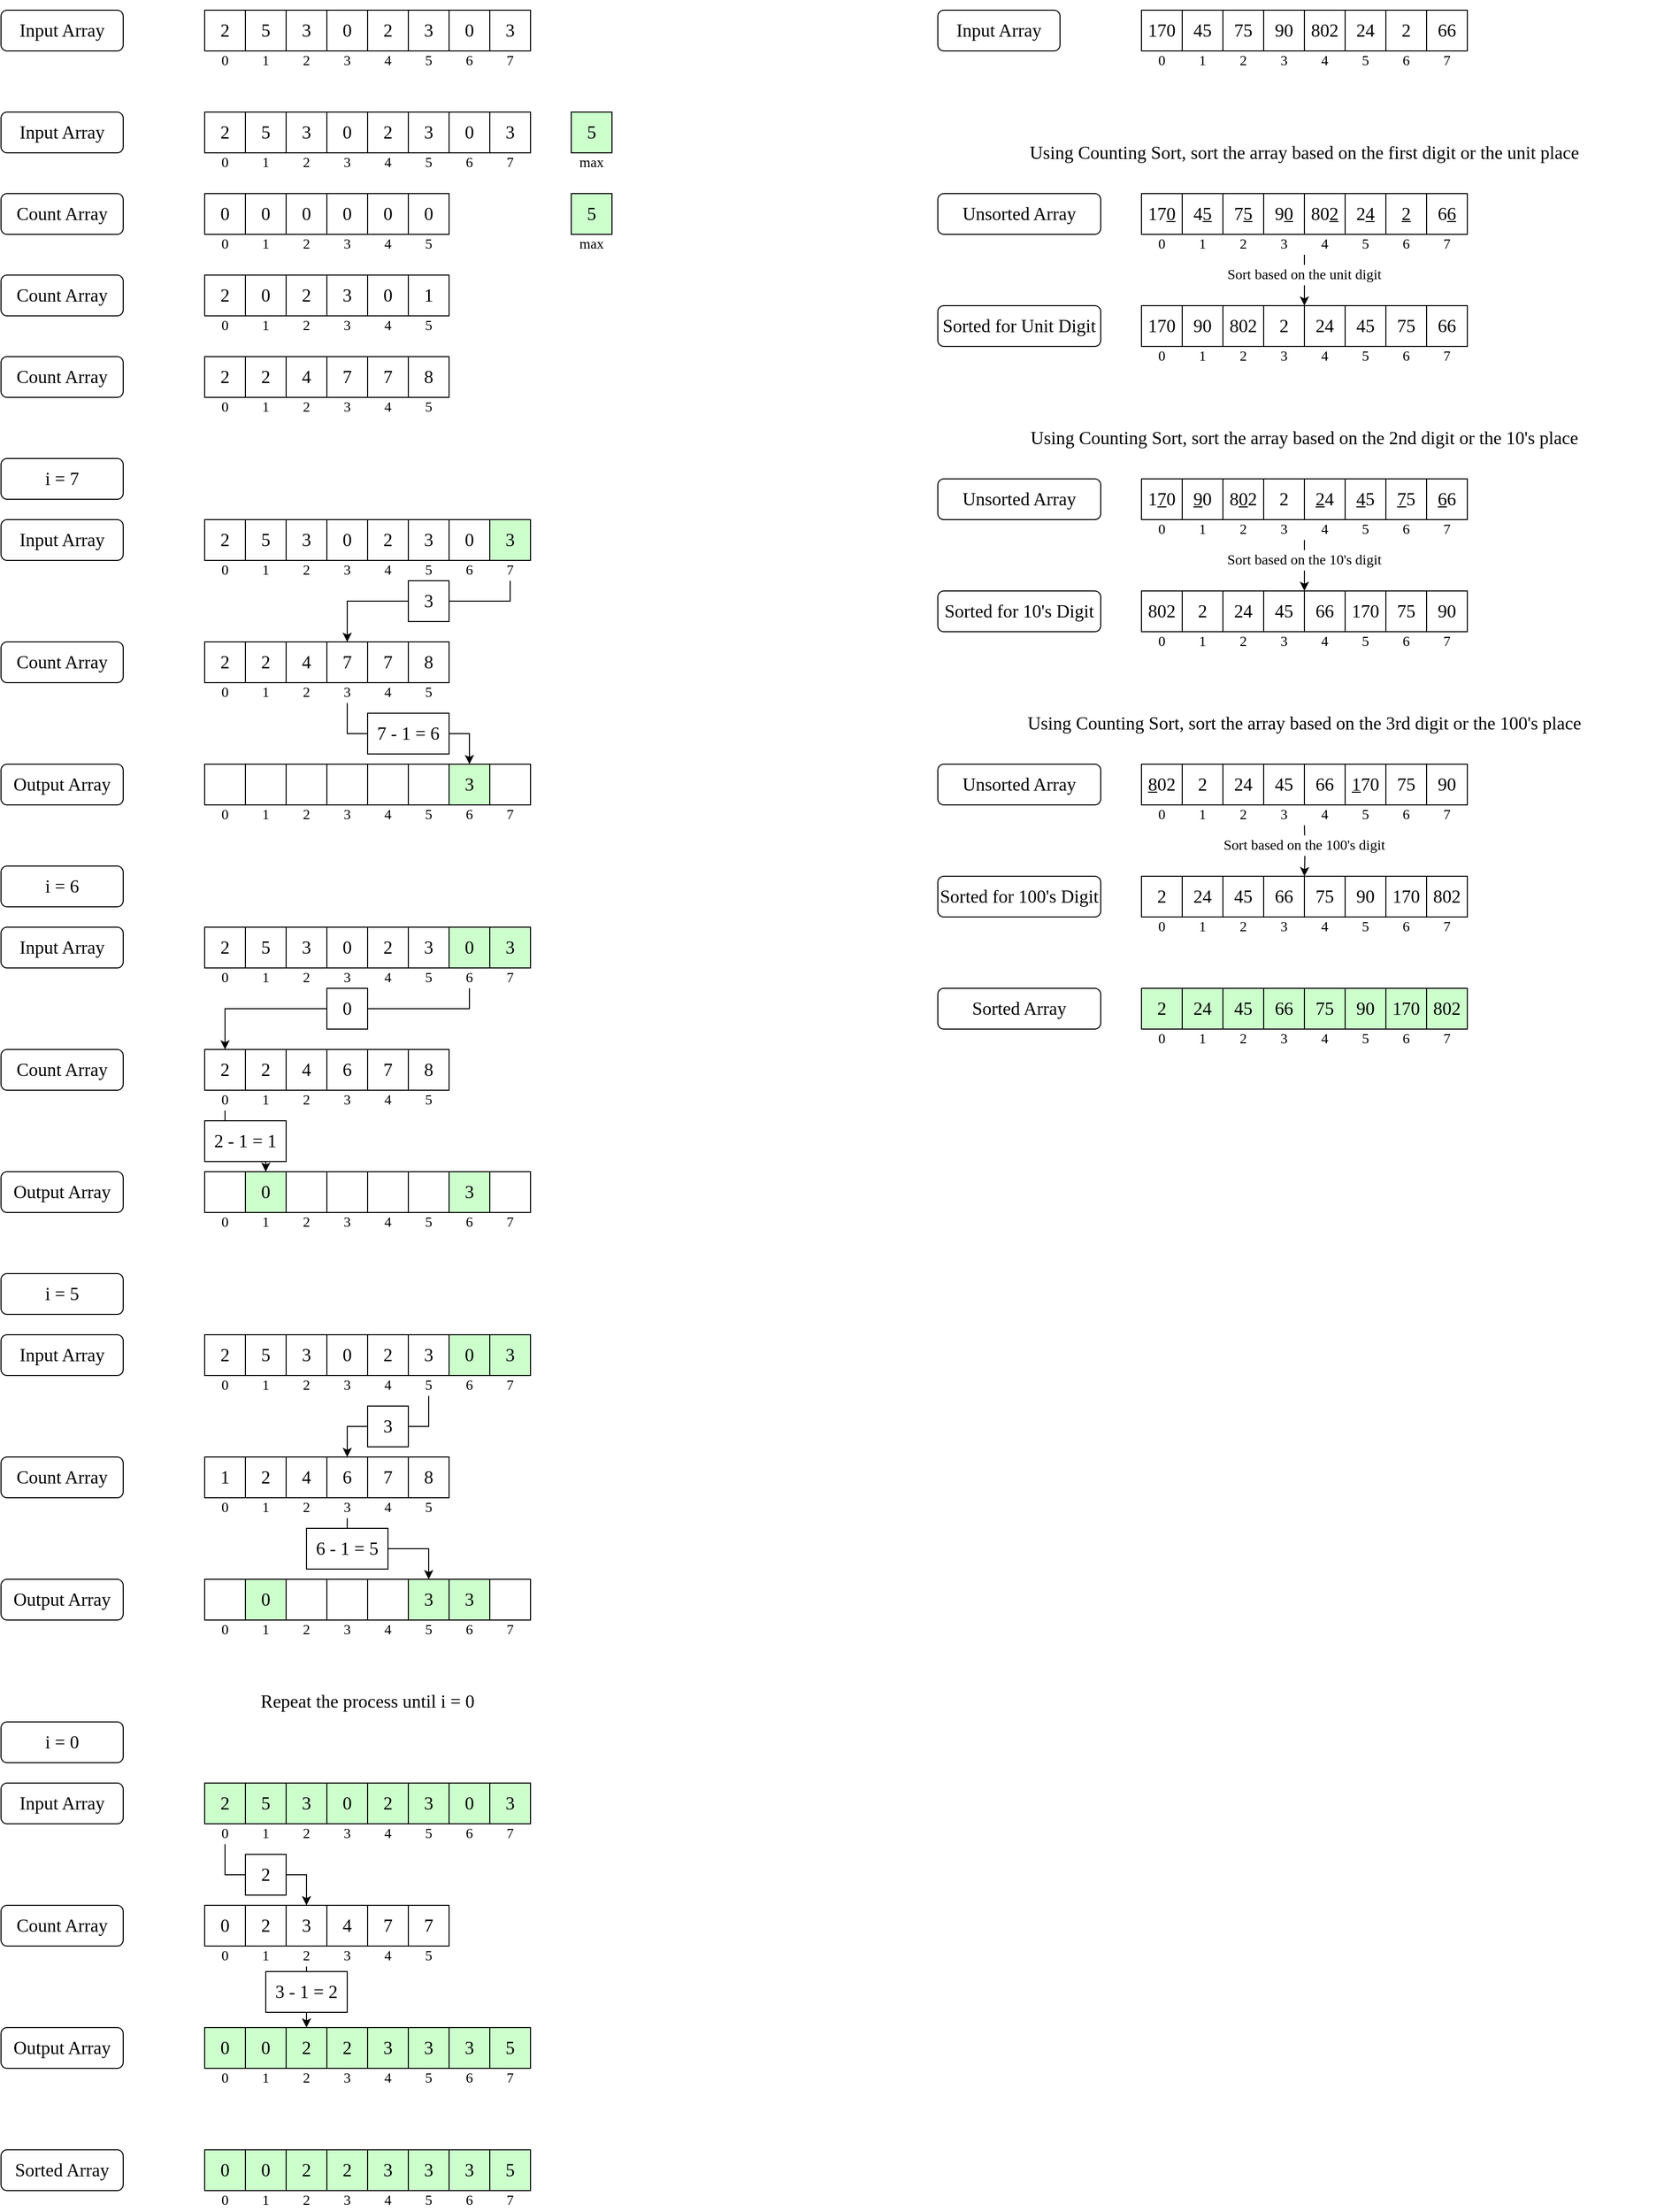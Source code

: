<mxfile version="25.0.2">
  <diagram name="Page-1" id="mTxTX1uwQ9WrilYPRBvI">
    <mxGraphModel dx="1235" dy="827" grid="1" gridSize="10" guides="1" tooltips="1" connect="1" arrows="1" fold="1" page="1" pageScale="1" pageWidth="850" pageHeight="1100" math="0" shadow="0">
      <root>
        <mxCell id="0" />
        <mxCell id="1" parent="0" />
        <mxCell id="uBOc1RX5nlmYOmLGZq0Z-608" value="" style="rounded=0;whiteSpace=wrap;html=1;strokeColor=none;" vertex="1" parent="1">
          <mxGeometry x="960" y="1150" width="720" height="70" as="geometry" />
        </mxCell>
        <mxCell id="uBOc1RX5nlmYOmLGZq0Z-2" value="" style="rounded=0;whiteSpace=wrap;html=1;strokeColor=none;" vertex="1" parent="1">
          <mxGeometry x="40" y="190" width="720" height="70" as="geometry" />
        </mxCell>
        <mxCell id="Ov3-WmgUpHSjwIFoTu-C-1" value="2" style="rounded=0;whiteSpace=wrap;html=1;fontSize=18;fontFamily=Times New Roman;" parent="1" vertex="1">
          <mxGeometry x="240" y="200" width="40" height="40" as="geometry" />
        </mxCell>
        <mxCell id="Ov3-WmgUpHSjwIFoTu-C-2" value="5" style="rounded=0;whiteSpace=wrap;html=1;fontSize=18;fontFamily=Times New Roman;" parent="1" vertex="1">
          <mxGeometry x="280" y="200" width="40" height="40" as="geometry" />
        </mxCell>
        <mxCell id="Ov3-WmgUpHSjwIFoTu-C-3" value="3" style="rounded=0;whiteSpace=wrap;html=1;fontSize=18;fontFamily=Times New Roman;" parent="1" vertex="1">
          <mxGeometry x="320" y="200" width="40" height="40" as="geometry" />
        </mxCell>
        <mxCell id="Ov3-WmgUpHSjwIFoTu-C-4" value="0" style="rounded=0;whiteSpace=wrap;html=1;fontSize=18;fontFamily=Times New Roman;" parent="1" vertex="1">
          <mxGeometry x="360" y="200" width="40" height="40" as="geometry" />
        </mxCell>
        <mxCell id="Ov3-WmgUpHSjwIFoTu-C-5" value="2" style="rounded=0;whiteSpace=wrap;html=1;fontSize=18;fontFamily=Times New Roman;" parent="1" vertex="1">
          <mxGeometry x="400" y="200" width="40" height="40" as="geometry" />
        </mxCell>
        <mxCell id="Ov3-WmgUpHSjwIFoTu-C-6" value="3" style="rounded=0;whiteSpace=wrap;html=1;fontSize=18;fontFamily=Times New Roman;" parent="1" vertex="1">
          <mxGeometry x="440" y="200" width="40" height="40" as="geometry" />
        </mxCell>
        <mxCell id="Ov3-WmgUpHSjwIFoTu-C-7" value="0" style="rounded=0;whiteSpace=wrap;html=1;fontSize=18;fontFamily=Times New Roman;" parent="1" vertex="1">
          <mxGeometry x="480" y="200" width="40" height="40" as="geometry" />
        </mxCell>
        <mxCell id="Ov3-WmgUpHSjwIFoTu-C-8" value="3" style="rounded=0;whiteSpace=wrap;html=1;fontSize=18;fontFamily=Times New Roman;" parent="1" vertex="1">
          <mxGeometry x="520" y="200" width="40" height="40" as="geometry" />
        </mxCell>
        <mxCell id="Ov3-WmgUpHSjwIFoTu-C-9" value="0" style="text;html=1;align=center;verticalAlign=middle;whiteSpace=wrap;rounded=0;fontFamily=Times New Roman;fontSize=14;" parent="1" vertex="1">
          <mxGeometry x="240" y="240" width="40" height="20" as="geometry" />
        </mxCell>
        <mxCell id="Ov3-WmgUpHSjwIFoTu-C-10" value="1" style="text;html=1;align=center;verticalAlign=middle;whiteSpace=wrap;rounded=0;fontFamily=Times New Roman;fontSize=14;" parent="1" vertex="1">
          <mxGeometry x="280" y="240" width="40" height="20" as="geometry" />
        </mxCell>
        <mxCell id="Ov3-WmgUpHSjwIFoTu-C-11" value="2" style="text;html=1;align=center;verticalAlign=middle;whiteSpace=wrap;rounded=0;fontFamily=Times New Roman;fontSize=14;" parent="1" vertex="1">
          <mxGeometry x="320" y="240" width="40" height="20" as="geometry" />
        </mxCell>
        <mxCell id="Ov3-WmgUpHSjwIFoTu-C-12" value="3" style="text;html=1;align=center;verticalAlign=middle;whiteSpace=wrap;rounded=0;fontFamily=Times New Roman;fontSize=14;" parent="1" vertex="1">
          <mxGeometry x="360" y="240" width="40" height="20" as="geometry" />
        </mxCell>
        <mxCell id="Ov3-WmgUpHSjwIFoTu-C-13" value="4" style="text;html=1;align=center;verticalAlign=middle;whiteSpace=wrap;rounded=0;fontFamily=Times New Roman;fontSize=14;" parent="1" vertex="1">
          <mxGeometry x="400" y="240" width="40" height="20" as="geometry" />
        </mxCell>
        <mxCell id="Ov3-WmgUpHSjwIFoTu-C-14" value="5" style="text;html=1;align=center;verticalAlign=middle;whiteSpace=wrap;rounded=0;fontFamily=Times New Roman;fontSize=14;" parent="1" vertex="1">
          <mxGeometry x="440" y="240" width="40" height="20" as="geometry" />
        </mxCell>
        <mxCell id="Ov3-WmgUpHSjwIFoTu-C-15" value="6" style="text;html=1;align=center;verticalAlign=middle;whiteSpace=wrap;rounded=0;fontFamily=Times New Roman;fontSize=14;" parent="1" vertex="1">
          <mxGeometry x="480" y="240" width="40" height="20" as="geometry" />
        </mxCell>
        <mxCell id="Ov3-WmgUpHSjwIFoTu-C-16" value="7" style="text;html=1;align=center;verticalAlign=middle;whiteSpace=wrap;rounded=0;fontFamily=Times New Roman;fontSize=14;" parent="1" vertex="1">
          <mxGeometry x="520" y="240" width="40" height="20" as="geometry" />
        </mxCell>
        <mxCell id="uBOc1RX5nlmYOmLGZq0Z-1" value="Input Array" style="rounded=1;whiteSpace=wrap;html=1;fontFamily=Times New Roman;fontSize=18;" vertex="1" parent="1">
          <mxGeometry x="40" y="200" width="120" height="40" as="geometry" />
        </mxCell>
        <mxCell id="uBOc1RX5nlmYOmLGZq0Z-46" value="" style="group" vertex="1" connectable="0" parent="1">
          <mxGeometry x="40" y="290" width="720" height="70" as="geometry" />
        </mxCell>
        <mxCell id="uBOc1RX5nlmYOmLGZq0Z-3" value="" style="rounded=0;whiteSpace=wrap;html=1;strokeColor=none;" vertex="1" parent="uBOc1RX5nlmYOmLGZq0Z-46">
          <mxGeometry width="720" height="70" as="geometry" />
        </mxCell>
        <mxCell id="uBOc1RX5nlmYOmLGZq0Z-4" value="2" style="rounded=0;whiteSpace=wrap;html=1;fontSize=18;fontFamily=Times New Roman;" vertex="1" parent="uBOc1RX5nlmYOmLGZq0Z-46">
          <mxGeometry x="200" y="10" width="40" height="40" as="geometry" />
        </mxCell>
        <mxCell id="uBOc1RX5nlmYOmLGZq0Z-5" value="5" style="rounded=0;whiteSpace=wrap;html=1;fontSize=18;fontFamily=Times New Roman;" vertex="1" parent="uBOc1RX5nlmYOmLGZq0Z-46">
          <mxGeometry x="240" y="10" width="40" height="40" as="geometry" />
        </mxCell>
        <mxCell id="uBOc1RX5nlmYOmLGZq0Z-6" value="3" style="rounded=0;whiteSpace=wrap;html=1;fontSize=18;fontFamily=Times New Roman;" vertex="1" parent="uBOc1RX5nlmYOmLGZq0Z-46">
          <mxGeometry x="280" y="10" width="40" height="40" as="geometry" />
        </mxCell>
        <mxCell id="uBOc1RX5nlmYOmLGZq0Z-7" value="0" style="rounded=0;whiteSpace=wrap;html=1;fontSize=18;fontFamily=Times New Roman;" vertex="1" parent="uBOc1RX5nlmYOmLGZq0Z-46">
          <mxGeometry x="320" y="10" width="40" height="40" as="geometry" />
        </mxCell>
        <mxCell id="uBOc1RX5nlmYOmLGZq0Z-8" value="2" style="rounded=0;whiteSpace=wrap;html=1;fontSize=18;fontFamily=Times New Roman;" vertex="1" parent="uBOc1RX5nlmYOmLGZq0Z-46">
          <mxGeometry x="360" y="10" width="40" height="40" as="geometry" />
        </mxCell>
        <mxCell id="uBOc1RX5nlmYOmLGZq0Z-9" value="3" style="rounded=0;whiteSpace=wrap;html=1;fontSize=18;fontFamily=Times New Roman;" vertex="1" parent="uBOc1RX5nlmYOmLGZq0Z-46">
          <mxGeometry x="400" y="10" width="40" height="40" as="geometry" />
        </mxCell>
        <mxCell id="uBOc1RX5nlmYOmLGZq0Z-10" value="0" style="rounded=0;whiteSpace=wrap;html=1;fontSize=18;fontFamily=Times New Roman;" vertex="1" parent="uBOc1RX5nlmYOmLGZq0Z-46">
          <mxGeometry x="440" y="10" width="40" height="40" as="geometry" />
        </mxCell>
        <mxCell id="uBOc1RX5nlmYOmLGZq0Z-11" value="3" style="rounded=0;whiteSpace=wrap;html=1;fontSize=18;fontFamily=Times New Roman;" vertex="1" parent="uBOc1RX5nlmYOmLGZq0Z-46">
          <mxGeometry x="480" y="10" width="40" height="40" as="geometry" />
        </mxCell>
        <mxCell id="uBOc1RX5nlmYOmLGZq0Z-12" value="0" style="text;html=1;align=center;verticalAlign=middle;whiteSpace=wrap;rounded=0;fontFamily=Times New Roman;fontSize=14;" vertex="1" parent="uBOc1RX5nlmYOmLGZq0Z-46">
          <mxGeometry x="200" y="50" width="40" height="20" as="geometry" />
        </mxCell>
        <mxCell id="uBOc1RX5nlmYOmLGZq0Z-13" value="1" style="text;html=1;align=center;verticalAlign=middle;whiteSpace=wrap;rounded=0;fontFamily=Times New Roman;fontSize=14;" vertex="1" parent="uBOc1RX5nlmYOmLGZq0Z-46">
          <mxGeometry x="240" y="50" width="40" height="20" as="geometry" />
        </mxCell>
        <mxCell id="uBOc1RX5nlmYOmLGZq0Z-14" value="2" style="text;html=1;align=center;verticalAlign=middle;whiteSpace=wrap;rounded=0;fontFamily=Times New Roman;fontSize=14;" vertex="1" parent="uBOc1RX5nlmYOmLGZq0Z-46">
          <mxGeometry x="280" y="50" width="40" height="20" as="geometry" />
        </mxCell>
        <mxCell id="uBOc1RX5nlmYOmLGZq0Z-15" value="3" style="text;html=1;align=center;verticalAlign=middle;whiteSpace=wrap;rounded=0;fontFamily=Times New Roman;fontSize=14;" vertex="1" parent="uBOc1RX5nlmYOmLGZq0Z-46">
          <mxGeometry x="320" y="50" width="40" height="20" as="geometry" />
        </mxCell>
        <mxCell id="uBOc1RX5nlmYOmLGZq0Z-16" value="4" style="text;html=1;align=center;verticalAlign=middle;whiteSpace=wrap;rounded=0;fontFamily=Times New Roman;fontSize=14;" vertex="1" parent="uBOc1RX5nlmYOmLGZq0Z-46">
          <mxGeometry x="360" y="50" width="40" height="20" as="geometry" />
        </mxCell>
        <mxCell id="uBOc1RX5nlmYOmLGZq0Z-17" value="5" style="text;html=1;align=center;verticalAlign=middle;whiteSpace=wrap;rounded=0;fontFamily=Times New Roman;fontSize=14;" vertex="1" parent="uBOc1RX5nlmYOmLGZq0Z-46">
          <mxGeometry x="400" y="50" width="40" height="20" as="geometry" />
        </mxCell>
        <mxCell id="uBOc1RX5nlmYOmLGZq0Z-18" value="6" style="text;html=1;align=center;verticalAlign=middle;whiteSpace=wrap;rounded=0;fontFamily=Times New Roman;fontSize=14;" vertex="1" parent="uBOc1RX5nlmYOmLGZq0Z-46">
          <mxGeometry x="440" y="50" width="40" height="20" as="geometry" />
        </mxCell>
        <mxCell id="uBOc1RX5nlmYOmLGZq0Z-19" value="7" style="text;html=1;align=center;verticalAlign=middle;whiteSpace=wrap;rounded=0;fontFamily=Times New Roman;fontSize=14;" vertex="1" parent="uBOc1RX5nlmYOmLGZq0Z-46">
          <mxGeometry x="480" y="50" width="40" height="20" as="geometry" />
        </mxCell>
        <mxCell id="uBOc1RX5nlmYOmLGZq0Z-20" value="Input Array" style="rounded=1;whiteSpace=wrap;html=1;fontFamily=Times New Roman;fontSize=18;" vertex="1" parent="uBOc1RX5nlmYOmLGZq0Z-46">
          <mxGeometry y="10" width="120" height="40" as="geometry" />
        </mxCell>
        <mxCell id="uBOc1RX5nlmYOmLGZq0Z-22" value="5" style="rounded=0;whiteSpace=wrap;html=1;fontSize=18;fontFamily=Times New Roman;fillColor=#CCFFCC;" vertex="1" parent="uBOc1RX5nlmYOmLGZq0Z-46">
          <mxGeometry x="560" y="10" width="40" height="40" as="geometry" />
        </mxCell>
        <mxCell id="uBOc1RX5nlmYOmLGZq0Z-23" value="max" style="text;html=1;align=center;verticalAlign=middle;whiteSpace=wrap;rounded=0;fontFamily=Times New Roman;fontSize=14;" vertex="1" parent="uBOc1RX5nlmYOmLGZq0Z-46">
          <mxGeometry x="560" y="50" width="40" height="20" as="geometry" />
        </mxCell>
        <mxCell id="uBOc1RX5nlmYOmLGZq0Z-47" value="" style="group" vertex="1" connectable="0" parent="1">
          <mxGeometry x="40" y="370" width="720" height="70" as="geometry" />
        </mxCell>
        <mxCell id="uBOc1RX5nlmYOmLGZq0Z-24" value="" style="rounded=0;whiteSpace=wrap;html=1;strokeColor=none;" vertex="1" parent="uBOc1RX5nlmYOmLGZq0Z-47">
          <mxGeometry width="720" height="70" as="geometry" />
        </mxCell>
        <mxCell id="uBOc1RX5nlmYOmLGZq0Z-25" value="0" style="rounded=0;whiteSpace=wrap;html=1;fontSize=18;fontFamily=Times New Roman;" vertex="1" parent="uBOc1RX5nlmYOmLGZq0Z-47">
          <mxGeometry x="200" y="10" width="40" height="40" as="geometry" />
        </mxCell>
        <mxCell id="uBOc1RX5nlmYOmLGZq0Z-26" value="0" style="rounded=0;whiteSpace=wrap;html=1;fontSize=18;fontFamily=Times New Roman;" vertex="1" parent="uBOc1RX5nlmYOmLGZq0Z-47">
          <mxGeometry x="240" y="10" width="40" height="40" as="geometry" />
        </mxCell>
        <mxCell id="uBOc1RX5nlmYOmLGZq0Z-27" value="0" style="rounded=0;whiteSpace=wrap;html=1;fontSize=18;fontFamily=Times New Roman;" vertex="1" parent="uBOc1RX5nlmYOmLGZq0Z-47">
          <mxGeometry x="280" y="10" width="40" height="40" as="geometry" />
        </mxCell>
        <mxCell id="uBOc1RX5nlmYOmLGZq0Z-28" value="0" style="rounded=0;whiteSpace=wrap;html=1;fontSize=18;fontFamily=Times New Roman;" vertex="1" parent="uBOc1RX5nlmYOmLGZq0Z-47">
          <mxGeometry x="320" y="10" width="40" height="40" as="geometry" />
        </mxCell>
        <mxCell id="uBOc1RX5nlmYOmLGZq0Z-29" value="0" style="rounded=0;whiteSpace=wrap;html=1;fontSize=18;fontFamily=Times New Roman;" vertex="1" parent="uBOc1RX5nlmYOmLGZq0Z-47">
          <mxGeometry x="360" y="10" width="40" height="40" as="geometry" />
        </mxCell>
        <mxCell id="uBOc1RX5nlmYOmLGZq0Z-33" value="0" style="text;html=1;align=center;verticalAlign=middle;whiteSpace=wrap;rounded=0;fontFamily=Times New Roman;fontSize=14;" vertex="1" parent="uBOc1RX5nlmYOmLGZq0Z-47">
          <mxGeometry x="200" y="50" width="40" height="20" as="geometry" />
        </mxCell>
        <mxCell id="uBOc1RX5nlmYOmLGZq0Z-34" value="1" style="text;html=1;align=center;verticalAlign=middle;whiteSpace=wrap;rounded=0;fontFamily=Times New Roman;fontSize=14;" vertex="1" parent="uBOc1RX5nlmYOmLGZq0Z-47">
          <mxGeometry x="240" y="50" width="40" height="20" as="geometry" />
        </mxCell>
        <mxCell id="uBOc1RX5nlmYOmLGZq0Z-35" value="2" style="text;html=1;align=center;verticalAlign=middle;whiteSpace=wrap;rounded=0;fontFamily=Times New Roman;fontSize=14;" vertex="1" parent="uBOc1RX5nlmYOmLGZq0Z-47">
          <mxGeometry x="280" y="50" width="40" height="20" as="geometry" />
        </mxCell>
        <mxCell id="uBOc1RX5nlmYOmLGZq0Z-36" value="3" style="text;html=1;align=center;verticalAlign=middle;whiteSpace=wrap;rounded=0;fontFamily=Times New Roman;fontSize=14;" vertex="1" parent="uBOc1RX5nlmYOmLGZq0Z-47">
          <mxGeometry x="320" y="50" width="40" height="20" as="geometry" />
        </mxCell>
        <mxCell id="uBOc1RX5nlmYOmLGZq0Z-37" value="4" style="text;html=1;align=center;verticalAlign=middle;whiteSpace=wrap;rounded=0;fontFamily=Times New Roman;fontSize=14;" vertex="1" parent="uBOc1RX5nlmYOmLGZq0Z-47">
          <mxGeometry x="360" y="50" width="40" height="20" as="geometry" />
        </mxCell>
        <mxCell id="uBOc1RX5nlmYOmLGZq0Z-41" value="Count Array" style="rounded=1;whiteSpace=wrap;html=1;fontFamily=Times New Roman;fontSize=18;" vertex="1" parent="uBOc1RX5nlmYOmLGZq0Z-47">
          <mxGeometry y="10" width="120" height="40" as="geometry" />
        </mxCell>
        <mxCell id="uBOc1RX5nlmYOmLGZq0Z-42" value="5" style="rounded=0;whiteSpace=wrap;html=1;fontSize=18;fontFamily=Times New Roman;fillColor=#CCFFCC;" vertex="1" parent="uBOc1RX5nlmYOmLGZq0Z-47">
          <mxGeometry x="560" y="10" width="40" height="40" as="geometry" />
        </mxCell>
        <mxCell id="uBOc1RX5nlmYOmLGZq0Z-43" value="max" style="text;html=1;align=center;verticalAlign=middle;whiteSpace=wrap;rounded=0;fontFamily=Times New Roman;fontSize=14;" vertex="1" parent="uBOc1RX5nlmYOmLGZq0Z-47">
          <mxGeometry x="560" y="50" width="40" height="20" as="geometry" />
        </mxCell>
        <mxCell id="uBOc1RX5nlmYOmLGZq0Z-44" value="0" style="rounded=0;whiteSpace=wrap;html=1;fontSize=18;fontFamily=Times New Roman;" vertex="1" parent="uBOc1RX5nlmYOmLGZq0Z-47">
          <mxGeometry x="400" y="10" width="40" height="40" as="geometry" />
        </mxCell>
        <mxCell id="uBOc1RX5nlmYOmLGZq0Z-45" value="5" style="text;html=1;align=center;verticalAlign=middle;whiteSpace=wrap;rounded=0;fontFamily=Times New Roman;fontSize=14;" vertex="1" parent="uBOc1RX5nlmYOmLGZq0Z-47">
          <mxGeometry x="400" y="50" width="40" height="20" as="geometry" />
        </mxCell>
        <mxCell id="uBOc1RX5nlmYOmLGZq0Z-49" value="" style="rounded=0;whiteSpace=wrap;html=1;strokeColor=none;" vertex="1" parent="1">
          <mxGeometry x="40" y="450" width="720" height="70" as="geometry" />
        </mxCell>
        <mxCell id="uBOc1RX5nlmYOmLGZq0Z-50" value="2" style="rounded=0;whiteSpace=wrap;html=1;fontSize=18;fontFamily=Times New Roman;" vertex="1" parent="1">
          <mxGeometry x="240" y="460" width="40" height="40" as="geometry" />
        </mxCell>
        <mxCell id="uBOc1RX5nlmYOmLGZq0Z-51" value="0" style="rounded=0;whiteSpace=wrap;html=1;fontSize=18;fontFamily=Times New Roman;" vertex="1" parent="1">
          <mxGeometry x="280" y="460" width="40" height="40" as="geometry" />
        </mxCell>
        <mxCell id="uBOc1RX5nlmYOmLGZq0Z-52" value="2" style="rounded=0;whiteSpace=wrap;html=1;fontSize=18;fontFamily=Times New Roman;" vertex="1" parent="1">
          <mxGeometry x="320" y="460" width="40" height="40" as="geometry" />
        </mxCell>
        <mxCell id="uBOc1RX5nlmYOmLGZq0Z-53" value="3" style="rounded=0;whiteSpace=wrap;html=1;fontSize=18;fontFamily=Times New Roman;" vertex="1" parent="1">
          <mxGeometry x="360" y="460" width="40" height="40" as="geometry" />
        </mxCell>
        <mxCell id="uBOc1RX5nlmYOmLGZq0Z-54" value="0" style="rounded=0;whiteSpace=wrap;html=1;fontSize=18;fontFamily=Times New Roman;" vertex="1" parent="1">
          <mxGeometry x="400" y="460" width="40" height="40" as="geometry" />
        </mxCell>
        <mxCell id="uBOc1RX5nlmYOmLGZq0Z-55" value="0" style="text;html=1;align=center;verticalAlign=middle;whiteSpace=wrap;rounded=0;fontFamily=Times New Roman;fontSize=14;" vertex="1" parent="1">
          <mxGeometry x="240" y="500" width="40" height="20" as="geometry" />
        </mxCell>
        <mxCell id="uBOc1RX5nlmYOmLGZq0Z-56" value="1" style="text;html=1;align=center;verticalAlign=middle;whiteSpace=wrap;rounded=0;fontFamily=Times New Roman;fontSize=14;" vertex="1" parent="1">
          <mxGeometry x="280" y="500" width="40" height="20" as="geometry" />
        </mxCell>
        <mxCell id="uBOc1RX5nlmYOmLGZq0Z-57" value="2" style="text;html=1;align=center;verticalAlign=middle;whiteSpace=wrap;rounded=0;fontFamily=Times New Roman;fontSize=14;" vertex="1" parent="1">
          <mxGeometry x="320" y="500" width="40" height="20" as="geometry" />
        </mxCell>
        <mxCell id="uBOc1RX5nlmYOmLGZq0Z-58" value="3" style="text;html=1;align=center;verticalAlign=middle;whiteSpace=wrap;rounded=0;fontFamily=Times New Roman;fontSize=14;" vertex="1" parent="1">
          <mxGeometry x="360" y="500" width="40" height="20" as="geometry" />
        </mxCell>
        <mxCell id="uBOc1RX5nlmYOmLGZq0Z-59" value="4" style="text;html=1;align=center;verticalAlign=middle;whiteSpace=wrap;rounded=0;fontFamily=Times New Roman;fontSize=14;" vertex="1" parent="1">
          <mxGeometry x="400" y="500" width="40" height="20" as="geometry" />
        </mxCell>
        <mxCell id="uBOc1RX5nlmYOmLGZq0Z-60" value="Count Array" style="rounded=1;whiteSpace=wrap;html=1;fontFamily=Times New Roman;fontSize=18;" vertex="1" parent="1">
          <mxGeometry x="40" y="460" width="120" height="40" as="geometry" />
        </mxCell>
        <mxCell id="uBOc1RX5nlmYOmLGZq0Z-63" value="1" style="rounded=0;whiteSpace=wrap;html=1;fontSize=18;fontFamily=Times New Roman;" vertex="1" parent="1">
          <mxGeometry x="440" y="460" width="40" height="40" as="geometry" />
        </mxCell>
        <mxCell id="uBOc1RX5nlmYOmLGZq0Z-64" value="5" style="text;html=1;align=center;verticalAlign=middle;whiteSpace=wrap;rounded=0;fontFamily=Times New Roman;fontSize=14;" vertex="1" parent="1">
          <mxGeometry x="440" y="500" width="40" height="20" as="geometry" />
        </mxCell>
        <mxCell id="uBOc1RX5nlmYOmLGZq0Z-66" value="" style="rounded=0;whiteSpace=wrap;html=1;strokeColor=none;" vertex="1" parent="1">
          <mxGeometry x="40" y="530" width="720" height="70" as="geometry" />
        </mxCell>
        <mxCell id="uBOc1RX5nlmYOmLGZq0Z-67" value="2" style="rounded=0;whiteSpace=wrap;html=1;fontSize=18;fontFamily=Times New Roman;" vertex="1" parent="1">
          <mxGeometry x="240" y="540" width="40" height="40" as="geometry" />
        </mxCell>
        <mxCell id="uBOc1RX5nlmYOmLGZq0Z-68" value="2" style="rounded=0;whiteSpace=wrap;html=1;fontSize=18;fontFamily=Times New Roman;" vertex="1" parent="1">
          <mxGeometry x="280" y="540" width="40" height="40" as="geometry" />
        </mxCell>
        <mxCell id="uBOc1RX5nlmYOmLGZq0Z-69" value="4" style="rounded=0;whiteSpace=wrap;html=1;fontSize=18;fontFamily=Times New Roman;" vertex="1" parent="1">
          <mxGeometry x="320" y="540" width="40" height="40" as="geometry" />
        </mxCell>
        <mxCell id="uBOc1RX5nlmYOmLGZq0Z-70" value="7" style="rounded=0;whiteSpace=wrap;html=1;fontSize=18;fontFamily=Times New Roman;" vertex="1" parent="1">
          <mxGeometry x="360" y="540" width="40" height="40" as="geometry" />
        </mxCell>
        <mxCell id="uBOc1RX5nlmYOmLGZq0Z-71" value="7" style="rounded=0;whiteSpace=wrap;html=1;fontSize=18;fontFamily=Times New Roman;" vertex="1" parent="1">
          <mxGeometry x="400" y="540" width="40" height="40" as="geometry" />
        </mxCell>
        <mxCell id="uBOc1RX5nlmYOmLGZq0Z-72" value="0" style="text;html=1;align=center;verticalAlign=middle;whiteSpace=wrap;rounded=0;fontFamily=Times New Roman;fontSize=14;" vertex="1" parent="1">
          <mxGeometry x="240" y="580" width="40" height="20" as="geometry" />
        </mxCell>
        <mxCell id="uBOc1RX5nlmYOmLGZq0Z-73" value="1" style="text;html=1;align=center;verticalAlign=middle;whiteSpace=wrap;rounded=0;fontFamily=Times New Roman;fontSize=14;" vertex="1" parent="1">
          <mxGeometry x="280" y="580" width="40" height="20" as="geometry" />
        </mxCell>
        <mxCell id="uBOc1RX5nlmYOmLGZq0Z-74" value="2" style="text;html=1;align=center;verticalAlign=middle;whiteSpace=wrap;rounded=0;fontFamily=Times New Roman;fontSize=14;" vertex="1" parent="1">
          <mxGeometry x="320" y="580" width="40" height="20" as="geometry" />
        </mxCell>
        <mxCell id="uBOc1RX5nlmYOmLGZq0Z-75" value="3" style="text;html=1;align=center;verticalAlign=middle;whiteSpace=wrap;rounded=0;fontFamily=Times New Roman;fontSize=14;" vertex="1" parent="1">
          <mxGeometry x="360" y="580" width="40" height="20" as="geometry" />
        </mxCell>
        <mxCell id="uBOc1RX5nlmYOmLGZq0Z-76" value="4" style="text;html=1;align=center;verticalAlign=middle;whiteSpace=wrap;rounded=0;fontFamily=Times New Roman;fontSize=14;" vertex="1" parent="1">
          <mxGeometry x="400" y="580" width="40" height="20" as="geometry" />
        </mxCell>
        <mxCell id="uBOc1RX5nlmYOmLGZq0Z-77" value="Count Array" style="rounded=1;whiteSpace=wrap;html=1;fontFamily=Times New Roman;fontSize=18;" vertex="1" parent="1">
          <mxGeometry x="40" y="540" width="120" height="40" as="geometry" />
        </mxCell>
        <mxCell id="uBOc1RX5nlmYOmLGZq0Z-78" value="8" style="rounded=0;whiteSpace=wrap;html=1;fontSize=18;fontFamily=Times New Roman;" vertex="1" parent="1">
          <mxGeometry x="440" y="540" width="40" height="40" as="geometry" />
        </mxCell>
        <mxCell id="uBOc1RX5nlmYOmLGZq0Z-79" value="5" style="text;html=1;align=center;verticalAlign=middle;whiteSpace=wrap;rounded=0;fontFamily=Times New Roman;fontSize=14;" vertex="1" parent="1">
          <mxGeometry x="440" y="580" width="40" height="20" as="geometry" />
        </mxCell>
        <mxCell id="uBOc1RX5nlmYOmLGZq0Z-80" value="" style="rounded=0;whiteSpace=wrap;html=1;strokeColor=none;" vertex="1" parent="1">
          <mxGeometry x="40" y="640" width="720" height="360" as="geometry" />
        </mxCell>
        <mxCell id="uBOc1RX5nlmYOmLGZq0Z-81" value="2" style="rounded=0;whiteSpace=wrap;html=1;fontSize=18;fontFamily=Times New Roman;" vertex="1" parent="1">
          <mxGeometry x="240" y="700" width="40" height="40" as="geometry" />
        </mxCell>
        <mxCell id="uBOc1RX5nlmYOmLGZq0Z-82" value="5" style="rounded=0;whiteSpace=wrap;html=1;fontSize=18;fontFamily=Times New Roman;" vertex="1" parent="1">
          <mxGeometry x="280" y="700" width="40" height="40" as="geometry" />
        </mxCell>
        <mxCell id="uBOc1RX5nlmYOmLGZq0Z-83" value="3" style="rounded=0;whiteSpace=wrap;html=1;fontSize=18;fontFamily=Times New Roman;" vertex="1" parent="1">
          <mxGeometry x="320" y="700" width="40" height="40" as="geometry" />
        </mxCell>
        <mxCell id="uBOc1RX5nlmYOmLGZq0Z-84" value="0" style="rounded=0;whiteSpace=wrap;html=1;fontSize=18;fontFamily=Times New Roman;" vertex="1" parent="1">
          <mxGeometry x="360" y="700" width="40" height="40" as="geometry" />
        </mxCell>
        <mxCell id="uBOc1RX5nlmYOmLGZq0Z-85" value="2" style="rounded=0;whiteSpace=wrap;html=1;fontSize=18;fontFamily=Times New Roman;" vertex="1" parent="1">
          <mxGeometry x="400" y="700" width="40" height="40" as="geometry" />
        </mxCell>
        <mxCell id="uBOc1RX5nlmYOmLGZq0Z-86" value="3" style="rounded=0;whiteSpace=wrap;html=1;fontSize=18;fontFamily=Times New Roman;" vertex="1" parent="1">
          <mxGeometry x="440" y="700" width="40" height="40" as="geometry" />
        </mxCell>
        <mxCell id="uBOc1RX5nlmYOmLGZq0Z-87" value="0" style="rounded=0;whiteSpace=wrap;html=1;fontSize=18;fontFamily=Times New Roman;" vertex="1" parent="1">
          <mxGeometry x="480" y="700" width="40" height="40" as="geometry" />
        </mxCell>
        <mxCell id="uBOc1RX5nlmYOmLGZq0Z-88" value="3" style="rounded=0;whiteSpace=wrap;html=1;fontSize=18;fontFamily=Times New Roman;fillColor=#CCFFCC;strokeColor=#000000;" vertex="1" parent="1">
          <mxGeometry x="520" y="700" width="40" height="40" as="geometry" />
        </mxCell>
        <mxCell id="uBOc1RX5nlmYOmLGZq0Z-89" value="0" style="text;html=1;align=center;verticalAlign=middle;whiteSpace=wrap;rounded=0;fontFamily=Times New Roman;fontSize=14;" vertex="1" parent="1">
          <mxGeometry x="240" y="740" width="40" height="20" as="geometry" />
        </mxCell>
        <mxCell id="uBOc1RX5nlmYOmLGZq0Z-90" value="1" style="text;html=1;align=center;verticalAlign=middle;whiteSpace=wrap;rounded=0;fontFamily=Times New Roman;fontSize=14;" vertex="1" parent="1">
          <mxGeometry x="280" y="740" width="40" height="20" as="geometry" />
        </mxCell>
        <mxCell id="uBOc1RX5nlmYOmLGZq0Z-91" value="2" style="text;html=1;align=center;verticalAlign=middle;whiteSpace=wrap;rounded=0;fontFamily=Times New Roman;fontSize=14;" vertex="1" parent="1">
          <mxGeometry x="320" y="740" width="40" height="20" as="geometry" />
        </mxCell>
        <mxCell id="uBOc1RX5nlmYOmLGZq0Z-92" value="3" style="text;html=1;align=center;verticalAlign=middle;whiteSpace=wrap;rounded=0;fontFamily=Times New Roman;fontSize=14;" vertex="1" parent="1">
          <mxGeometry x="360" y="740" width="40" height="20" as="geometry" />
        </mxCell>
        <mxCell id="uBOc1RX5nlmYOmLGZq0Z-93" value="4" style="text;html=1;align=center;verticalAlign=middle;whiteSpace=wrap;rounded=0;fontFamily=Times New Roman;fontSize=14;" vertex="1" parent="1">
          <mxGeometry x="400" y="740" width="40" height="20" as="geometry" />
        </mxCell>
        <mxCell id="uBOc1RX5nlmYOmLGZq0Z-94" value="5" style="text;html=1;align=center;verticalAlign=middle;whiteSpace=wrap;rounded=0;fontFamily=Times New Roman;fontSize=14;" vertex="1" parent="1">
          <mxGeometry x="440" y="740" width="40" height="20" as="geometry" />
        </mxCell>
        <mxCell id="uBOc1RX5nlmYOmLGZq0Z-95" value="6" style="text;html=1;align=center;verticalAlign=middle;whiteSpace=wrap;rounded=0;fontFamily=Times New Roman;fontSize=14;" vertex="1" parent="1">
          <mxGeometry x="480" y="740" width="40" height="20" as="geometry" />
        </mxCell>
        <mxCell id="uBOc1RX5nlmYOmLGZq0Z-130" style="edgeStyle=orthogonalEdgeStyle;rounded=0;orthogonalLoop=1;jettySize=auto;html=1;entryX=0.5;entryY=0;entryDx=0;entryDy=0;" edge="1" parent="1" source="uBOc1RX5nlmYOmLGZq0Z-96" target="uBOc1RX5nlmYOmLGZq0Z-102">
          <mxGeometry relative="1" as="geometry">
            <Array as="points">
              <mxPoint x="540" y="780" />
              <mxPoint x="380" y="780" />
            </Array>
          </mxGeometry>
        </mxCell>
        <mxCell id="uBOc1RX5nlmYOmLGZq0Z-96" value="7" style="text;html=1;align=center;verticalAlign=middle;whiteSpace=wrap;rounded=0;fontFamily=Times New Roman;fontSize=14;" vertex="1" parent="1">
          <mxGeometry x="520" y="740" width="40" height="20" as="geometry" />
        </mxCell>
        <mxCell id="uBOc1RX5nlmYOmLGZq0Z-97" value="Input Array" style="rounded=1;whiteSpace=wrap;html=1;fontFamily=Times New Roman;fontSize=18;" vertex="1" parent="1">
          <mxGeometry x="40" y="700" width="120" height="40" as="geometry" />
        </mxCell>
        <mxCell id="uBOc1RX5nlmYOmLGZq0Z-99" value="2" style="rounded=0;whiteSpace=wrap;html=1;fontSize=18;fontFamily=Times New Roman;" vertex="1" parent="1">
          <mxGeometry x="240" y="820" width="40" height="40" as="geometry" />
        </mxCell>
        <mxCell id="uBOc1RX5nlmYOmLGZq0Z-100" value="2" style="rounded=0;whiteSpace=wrap;html=1;fontSize=18;fontFamily=Times New Roman;" vertex="1" parent="1">
          <mxGeometry x="280" y="820" width="40" height="40" as="geometry" />
        </mxCell>
        <mxCell id="uBOc1RX5nlmYOmLGZq0Z-101" value="4" style="rounded=0;whiteSpace=wrap;html=1;fontSize=18;fontFamily=Times New Roman;" vertex="1" parent="1">
          <mxGeometry x="320" y="820" width="40" height="40" as="geometry" />
        </mxCell>
        <mxCell id="uBOc1RX5nlmYOmLGZq0Z-102" value="7" style="rounded=0;whiteSpace=wrap;html=1;fontSize=18;fontFamily=Times New Roman;" vertex="1" parent="1">
          <mxGeometry x="360" y="820" width="40" height="40" as="geometry" />
        </mxCell>
        <mxCell id="uBOc1RX5nlmYOmLGZq0Z-103" value="7" style="rounded=0;whiteSpace=wrap;html=1;fontSize=18;fontFamily=Times New Roman;" vertex="1" parent="1">
          <mxGeometry x="400" y="820" width="40" height="40" as="geometry" />
        </mxCell>
        <mxCell id="uBOc1RX5nlmYOmLGZq0Z-104" value="0" style="text;html=1;align=center;verticalAlign=middle;whiteSpace=wrap;rounded=0;fontFamily=Times New Roman;fontSize=14;" vertex="1" parent="1">
          <mxGeometry x="240" y="860" width="40" height="20" as="geometry" />
        </mxCell>
        <mxCell id="uBOc1RX5nlmYOmLGZq0Z-105" value="1" style="text;html=1;align=center;verticalAlign=middle;whiteSpace=wrap;rounded=0;fontFamily=Times New Roman;fontSize=14;" vertex="1" parent="1">
          <mxGeometry x="280" y="860" width="40" height="20" as="geometry" />
        </mxCell>
        <mxCell id="uBOc1RX5nlmYOmLGZq0Z-106" value="2" style="text;html=1;align=center;verticalAlign=middle;whiteSpace=wrap;rounded=0;fontFamily=Times New Roman;fontSize=14;" vertex="1" parent="1">
          <mxGeometry x="320" y="860" width="40" height="20" as="geometry" />
        </mxCell>
        <mxCell id="uBOc1RX5nlmYOmLGZq0Z-133" style="edgeStyle=orthogonalEdgeStyle;rounded=0;orthogonalLoop=1;jettySize=auto;html=1;exitX=0.5;exitY=1;exitDx=0;exitDy=0;entryX=0.5;entryY=0;entryDx=0;entryDy=0;" edge="1" parent="1" source="uBOc1RX5nlmYOmLGZq0Z-107" target="uBOc1RX5nlmYOmLGZq0Z-119">
          <mxGeometry relative="1" as="geometry" />
        </mxCell>
        <mxCell id="uBOc1RX5nlmYOmLGZq0Z-107" value="3" style="text;html=1;align=center;verticalAlign=middle;whiteSpace=wrap;rounded=0;fontFamily=Times New Roman;fontSize=14;" vertex="1" parent="1">
          <mxGeometry x="360" y="860" width="40" height="20" as="geometry" />
        </mxCell>
        <mxCell id="uBOc1RX5nlmYOmLGZq0Z-108" value="4" style="text;html=1;align=center;verticalAlign=middle;whiteSpace=wrap;rounded=0;fontFamily=Times New Roman;fontSize=14;" vertex="1" parent="1">
          <mxGeometry x="400" y="860" width="40" height="20" as="geometry" />
        </mxCell>
        <mxCell id="uBOc1RX5nlmYOmLGZq0Z-109" value="Count Array" style="rounded=1;whiteSpace=wrap;html=1;fontFamily=Times New Roman;fontSize=18;" vertex="1" parent="1">
          <mxGeometry x="40" y="820" width="120" height="40" as="geometry" />
        </mxCell>
        <mxCell id="uBOc1RX5nlmYOmLGZq0Z-110" value="8" style="rounded=0;whiteSpace=wrap;html=1;fontSize=18;fontFamily=Times New Roman;" vertex="1" parent="1">
          <mxGeometry x="440" y="820" width="40" height="40" as="geometry" />
        </mxCell>
        <mxCell id="uBOc1RX5nlmYOmLGZq0Z-111" value="5" style="text;html=1;align=center;verticalAlign=middle;whiteSpace=wrap;rounded=0;fontFamily=Times New Roman;fontSize=14;" vertex="1" parent="1">
          <mxGeometry x="440" y="860" width="40" height="20" as="geometry" />
        </mxCell>
        <mxCell id="uBOc1RX5nlmYOmLGZq0Z-113" value="" style="rounded=0;whiteSpace=wrap;html=1;fontSize=18;fontFamily=Times New Roman;" vertex="1" parent="1">
          <mxGeometry x="240" y="940" width="40" height="40" as="geometry" />
        </mxCell>
        <mxCell id="uBOc1RX5nlmYOmLGZq0Z-114" value="" style="rounded=0;whiteSpace=wrap;html=1;fontSize=18;fontFamily=Times New Roman;" vertex="1" parent="1">
          <mxGeometry x="280" y="940" width="40" height="40" as="geometry" />
        </mxCell>
        <mxCell id="uBOc1RX5nlmYOmLGZq0Z-115" value="" style="rounded=0;whiteSpace=wrap;html=1;fontSize=18;fontFamily=Times New Roman;" vertex="1" parent="1">
          <mxGeometry x="320" y="940" width="40" height="40" as="geometry" />
        </mxCell>
        <mxCell id="uBOc1RX5nlmYOmLGZq0Z-116" value="" style="rounded=0;whiteSpace=wrap;html=1;fontSize=18;fontFamily=Times New Roman;" vertex="1" parent="1">
          <mxGeometry x="360" y="940" width="40" height="40" as="geometry" />
        </mxCell>
        <mxCell id="uBOc1RX5nlmYOmLGZq0Z-117" value="" style="rounded=0;whiteSpace=wrap;html=1;fontSize=18;fontFamily=Times New Roman;" vertex="1" parent="1">
          <mxGeometry x="400" y="940" width="40" height="40" as="geometry" />
        </mxCell>
        <mxCell id="uBOc1RX5nlmYOmLGZq0Z-118" value="" style="rounded=0;whiteSpace=wrap;html=1;fontSize=18;fontFamily=Times New Roman;" vertex="1" parent="1">
          <mxGeometry x="440" y="940" width="40" height="40" as="geometry" />
        </mxCell>
        <mxCell id="uBOc1RX5nlmYOmLGZq0Z-119" value="3" style="rounded=0;whiteSpace=wrap;html=1;fontSize=18;fontFamily=Times New Roman;strokeColor=#000000;fillColor=#CCFFCC;" vertex="1" parent="1">
          <mxGeometry x="480" y="940" width="40" height="40" as="geometry" />
        </mxCell>
        <mxCell id="uBOc1RX5nlmYOmLGZq0Z-120" value="" style="rounded=0;whiteSpace=wrap;html=1;fontSize=18;fontFamily=Times New Roman;" vertex="1" parent="1">
          <mxGeometry x="520" y="940" width="40" height="40" as="geometry" />
        </mxCell>
        <mxCell id="uBOc1RX5nlmYOmLGZq0Z-121" value="0" style="text;html=1;align=center;verticalAlign=middle;whiteSpace=wrap;rounded=0;fontFamily=Times New Roman;fontSize=14;" vertex="1" parent="1">
          <mxGeometry x="240" y="980" width="40" height="20" as="geometry" />
        </mxCell>
        <mxCell id="uBOc1RX5nlmYOmLGZq0Z-122" value="1" style="text;html=1;align=center;verticalAlign=middle;whiteSpace=wrap;rounded=0;fontFamily=Times New Roman;fontSize=14;" vertex="1" parent="1">
          <mxGeometry x="280" y="980" width="40" height="20" as="geometry" />
        </mxCell>
        <mxCell id="uBOc1RX5nlmYOmLGZq0Z-123" value="2" style="text;html=1;align=center;verticalAlign=middle;whiteSpace=wrap;rounded=0;fontFamily=Times New Roman;fontSize=14;" vertex="1" parent="1">
          <mxGeometry x="320" y="980" width="40" height="20" as="geometry" />
        </mxCell>
        <mxCell id="uBOc1RX5nlmYOmLGZq0Z-124" value="3" style="text;html=1;align=center;verticalAlign=middle;whiteSpace=wrap;rounded=0;fontFamily=Times New Roman;fontSize=14;" vertex="1" parent="1">
          <mxGeometry x="360" y="980" width="40" height="20" as="geometry" />
        </mxCell>
        <mxCell id="uBOc1RX5nlmYOmLGZq0Z-125" value="4" style="text;html=1;align=center;verticalAlign=middle;whiteSpace=wrap;rounded=0;fontFamily=Times New Roman;fontSize=14;" vertex="1" parent="1">
          <mxGeometry x="400" y="980" width="40" height="20" as="geometry" />
        </mxCell>
        <mxCell id="uBOc1RX5nlmYOmLGZq0Z-126" value="5" style="text;html=1;align=center;verticalAlign=middle;whiteSpace=wrap;rounded=0;fontFamily=Times New Roman;fontSize=14;" vertex="1" parent="1">
          <mxGeometry x="440" y="980" width="40" height="20" as="geometry" />
        </mxCell>
        <mxCell id="uBOc1RX5nlmYOmLGZq0Z-127" value="6" style="text;html=1;align=center;verticalAlign=middle;whiteSpace=wrap;rounded=0;fontFamily=Times New Roman;fontSize=14;" vertex="1" parent="1">
          <mxGeometry x="480" y="980" width="40" height="20" as="geometry" />
        </mxCell>
        <mxCell id="uBOc1RX5nlmYOmLGZq0Z-128" value="7" style="text;html=1;align=center;verticalAlign=middle;whiteSpace=wrap;rounded=0;fontFamily=Times New Roman;fontSize=14;" vertex="1" parent="1">
          <mxGeometry x="520" y="980" width="40" height="20" as="geometry" />
        </mxCell>
        <mxCell id="uBOc1RX5nlmYOmLGZq0Z-129" value="Output Array" style="rounded=1;whiteSpace=wrap;html=1;fontFamily=Times New Roman;fontSize=18;" vertex="1" parent="1">
          <mxGeometry x="40" y="940" width="120" height="40" as="geometry" />
        </mxCell>
        <mxCell id="uBOc1RX5nlmYOmLGZq0Z-132" value="3" style="rounded=0;whiteSpace=wrap;html=1;fontSize=18;fontFamily=Times New Roman;" vertex="1" parent="1">
          <mxGeometry x="440" y="760" width="40" height="40" as="geometry" />
        </mxCell>
        <mxCell id="uBOc1RX5nlmYOmLGZq0Z-134" value="7 - 1 = 6" style="rounded=0;whiteSpace=wrap;html=1;fontSize=18;fontFamily=Times New Roman;" vertex="1" parent="1">
          <mxGeometry x="400" y="890" width="80" height="40" as="geometry" />
        </mxCell>
        <mxCell id="uBOc1RX5nlmYOmLGZq0Z-135" value="" style="rounded=0;whiteSpace=wrap;html=1;strokeColor=none;" vertex="1" parent="1">
          <mxGeometry x="40" y="1040" width="720" height="360" as="geometry" />
        </mxCell>
        <mxCell id="uBOc1RX5nlmYOmLGZq0Z-136" value="2" style="rounded=0;whiteSpace=wrap;html=1;fontSize=18;fontFamily=Times New Roman;" vertex="1" parent="1">
          <mxGeometry x="240" y="1100" width="40" height="40" as="geometry" />
        </mxCell>
        <mxCell id="uBOc1RX5nlmYOmLGZq0Z-137" value="5" style="rounded=0;whiteSpace=wrap;html=1;fontSize=18;fontFamily=Times New Roman;" vertex="1" parent="1">
          <mxGeometry x="280" y="1100" width="40" height="40" as="geometry" />
        </mxCell>
        <mxCell id="uBOc1RX5nlmYOmLGZq0Z-138" value="3" style="rounded=0;whiteSpace=wrap;html=1;fontSize=18;fontFamily=Times New Roman;" vertex="1" parent="1">
          <mxGeometry x="320" y="1100" width="40" height="40" as="geometry" />
        </mxCell>
        <mxCell id="uBOc1RX5nlmYOmLGZq0Z-139" value="0" style="rounded=0;whiteSpace=wrap;html=1;fontSize=18;fontFamily=Times New Roman;" vertex="1" parent="1">
          <mxGeometry x="360" y="1100" width="40" height="40" as="geometry" />
        </mxCell>
        <mxCell id="uBOc1RX5nlmYOmLGZq0Z-140" value="2" style="rounded=0;whiteSpace=wrap;html=1;fontSize=18;fontFamily=Times New Roman;" vertex="1" parent="1">
          <mxGeometry x="400" y="1100" width="40" height="40" as="geometry" />
        </mxCell>
        <mxCell id="uBOc1RX5nlmYOmLGZq0Z-141" value="3" style="rounded=0;whiteSpace=wrap;html=1;fontSize=18;fontFamily=Times New Roman;" vertex="1" parent="1">
          <mxGeometry x="440" y="1100" width="40" height="40" as="geometry" />
        </mxCell>
        <mxCell id="uBOc1RX5nlmYOmLGZq0Z-142" value="0" style="rounded=0;whiteSpace=wrap;html=1;fontSize=18;fontFamily=Times New Roman;fillColor=#CCFFCC;" vertex="1" parent="1">
          <mxGeometry x="480" y="1100" width="40" height="40" as="geometry" />
        </mxCell>
        <mxCell id="uBOc1RX5nlmYOmLGZq0Z-143" value="3" style="rounded=0;whiteSpace=wrap;html=1;fontSize=18;fontFamily=Times New Roman;fillColor=#CCFFCC;strokeColor=#000000;" vertex="1" parent="1">
          <mxGeometry x="520" y="1100" width="40" height="40" as="geometry" />
        </mxCell>
        <mxCell id="uBOc1RX5nlmYOmLGZq0Z-144" value="0" style="text;html=1;align=center;verticalAlign=middle;whiteSpace=wrap;rounded=0;fontFamily=Times New Roman;fontSize=14;" vertex="1" parent="1">
          <mxGeometry x="240" y="1140" width="40" height="20" as="geometry" />
        </mxCell>
        <mxCell id="uBOc1RX5nlmYOmLGZq0Z-145" value="1" style="text;html=1;align=center;verticalAlign=middle;whiteSpace=wrap;rounded=0;fontFamily=Times New Roman;fontSize=14;" vertex="1" parent="1">
          <mxGeometry x="280" y="1140" width="40" height="20" as="geometry" />
        </mxCell>
        <mxCell id="uBOc1RX5nlmYOmLGZq0Z-146" value="2" style="text;html=1;align=center;verticalAlign=middle;whiteSpace=wrap;rounded=0;fontFamily=Times New Roman;fontSize=14;" vertex="1" parent="1">
          <mxGeometry x="320" y="1140" width="40" height="20" as="geometry" />
        </mxCell>
        <mxCell id="uBOc1RX5nlmYOmLGZq0Z-147" value="3" style="text;html=1;align=center;verticalAlign=middle;whiteSpace=wrap;rounded=0;fontFamily=Times New Roman;fontSize=14;" vertex="1" parent="1">
          <mxGeometry x="360" y="1140" width="40" height="20" as="geometry" />
        </mxCell>
        <mxCell id="uBOc1RX5nlmYOmLGZq0Z-148" value="4" style="text;html=1;align=center;verticalAlign=middle;whiteSpace=wrap;rounded=0;fontFamily=Times New Roman;fontSize=14;" vertex="1" parent="1">
          <mxGeometry x="400" y="1140" width="40" height="20" as="geometry" />
        </mxCell>
        <mxCell id="uBOc1RX5nlmYOmLGZq0Z-149" value="5" style="text;html=1;align=center;verticalAlign=middle;whiteSpace=wrap;rounded=0;fontFamily=Times New Roman;fontSize=14;" vertex="1" parent="1">
          <mxGeometry x="440" y="1140" width="40" height="20" as="geometry" />
        </mxCell>
        <mxCell id="uBOc1RX5nlmYOmLGZq0Z-150" value="6" style="text;html=1;align=center;verticalAlign=middle;whiteSpace=wrap;rounded=0;fontFamily=Times New Roman;fontSize=14;" vertex="1" parent="1">
          <mxGeometry x="480" y="1140" width="40" height="20" as="geometry" />
        </mxCell>
        <mxCell id="uBOc1RX5nlmYOmLGZq0Z-151" style="edgeStyle=orthogonalEdgeStyle;rounded=0;orthogonalLoop=1;jettySize=auto;html=1;entryX=0.5;entryY=0;entryDx=0;entryDy=0;exitX=0.5;exitY=1;exitDx=0;exitDy=0;" edge="1" source="uBOc1RX5nlmYOmLGZq0Z-150" target="uBOc1RX5nlmYOmLGZq0Z-154" parent="1">
          <mxGeometry relative="1" as="geometry">
            <Array as="points">
              <mxPoint x="500" y="1180" />
              <mxPoint x="260" y="1180" />
            </Array>
          </mxGeometry>
        </mxCell>
        <mxCell id="uBOc1RX5nlmYOmLGZq0Z-152" value="7" style="text;html=1;align=center;verticalAlign=middle;whiteSpace=wrap;rounded=0;fontFamily=Times New Roman;fontSize=14;" vertex="1" parent="1">
          <mxGeometry x="520" y="1140" width="40" height="20" as="geometry" />
        </mxCell>
        <mxCell id="uBOc1RX5nlmYOmLGZq0Z-153" value="Input Array" style="rounded=1;whiteSpace=wrap;html=1;fontFamily=Times New Roman;fontSize=18;" vertex="1" parent="1">
          <mxGeometry x="40" y="1100" width="120" height="40" as="geometry" />
        </mxCell>
        <mxCell id="uBOc1RX5nlmYOmLGZq0Z-154" value="2" style="rounded=0;whiteSpace=wrap;html=1;fontSize=18;fontFamily=Times New Roman;" vertex="1" parent="1">
          <mxGeometry x="240" y="1220" width="40" height="40" as="geometry" />
        </mxCell>
        <mxCell id="uBOc1RX5nlmYOmLGZq0Z-155" value="2" style="rounded=0;whiteSpace=wrap;html=1;fontSize=18;fontFamily=Times New Roman;" vertex="1" parent="1">
          <mxGeometry x="280" y="1220" width="40" height="40" as="geometry" />
        </mxCell>
        <mxCell id="uBOc1RX5nlmYOmLGZq0Z-156" value="4" style="rounded=0;whiteSpace=wrap;html=1;fontSize=18;fontFamily=Times New Roman;" vertex="1" parent="1">
          <mxGeometry x="320" y="1220" width="40" height="40" as="geometry" />
        </mxCell>
        <mxCell id="uBOc1RX5nlmYOmLGZq0Z-157" value="6" style="rounded=0;whiteSpace=wrap;html=1;fontSize=18;fontFamily=Times New Roman;" vertex="1" parent="1">
          <mxGeometry x="360" y="1220" width="40" height="40" as="geometry" />
        </mxCell>
        <mxCell id="uBOc1RX5nlmYOmLGZq0Z-158" value="7" style="rounded=0;whiteSpace=wrap;html=1;fontSize=18;fontFamily=Times New Roman;" vertex="1" parent="1">
          <mxGeometry x="400" y="1220" width="40" height="40" as="geometry" />
        </mxCell>
        <mxCell id="uBOc1RX5nlmYOmLGZq0Z-187" style="edgeStyle=orthogonalEdgeStyle;rounded=0;orthogonalLoop=1;jettySize=auto;html=1;exitX=0.5;exitY=1;exitDx=0;exitDy=0;entryX=0.5;entryY=0;entryDx=0;entryDy=0;" edge="1" parent="1" source="uBOc1RX5nlmYOmLGZq0Z-159" target="uBOc1RX5nlmYOmLGZq0Z-169">
          <mxGeometry relative="1" as="geometry" />
        </mxCell>
        <mxCell id="uBOc1RX5nlmYOmLGZq0Z-159" value="0" style="text;html=1;align=center;verticalAlign=middle;whiteSpace=wrap;rounded=0;fontFamily=Times New Roman;fontSize=14;" vertex="1" parent="1">
          <mxGeometry x="240" y="1260" width="40" height="20" as="geometry" />
        </mxCell>
        <mxCell id="uBOc1RX5nlmYOmLGZq0Z-160" value="1" style="text;html=1;align=center;verticalAlign=middle;whiteSpace=wrap;rounded=0;fontFamily=Times New Roman;fontSize=14;" vertex="1" parent="1">
          <mxGeometry x="280" y="1260" width="40" height="20" as="geometry" />
        </mxCell>
        <mxCell id="uBOc1RX5nlmYOmLGZq0Z-161" value="2" style="text;html=1;align=center;verticalAlign=middle;whiteSpace=wrap;rounded=0;fontFamily=Times New Roman;fontSize=14;" vertex="1" parent="1">
          <mxGeometry x="320" y="1260" width="40" height="20" as="geometry" />
        </mxCell>
        <mxCell id="uBOc1RX5nlmYOmLGZq0Z-163" value="3" style="text;html=1;align=center;verticalAlign=middle;whiteSpace=wrap;rounded=0;fontFamily=Times New Roman;fontSize=14;" vertex="1" parent="1">
          <mxGeometry x="360" y="1260" width="40" height="20" as="geometry" />
        </mxCell>
        <mxCell id="uBOc1RX5nlmYOmLGZq0Z-164" value="4" style="text;html=1;align=center;verticalAlign=middle;whiteSpace=wrap;rounded=0;fontFamily=Times New Roman;fontSize=14;" vertex="1" parent="1">
          <mxGeometry x="400" y="1260" width="40" height="20" as="geometry" />
        </mxCell>
        <mxCell id="uBOc1RX5nlmYOmLGZq0Z-165" value="Count Array" style="rounded=1;whiteSpace=wrap;html=1;fontFamily=Times New Roman;fontSize=18;" vertex="1" parent="1">
          <mxGeometry x="40" y="1220" width="120" height="40" as="geometry" />
        </mxCell>
        <mxCell id="uBOc1RX5nlmYOmLGZq0Z-166" value="8" style="rounded=0;whiteSpace=wrap;html=1;fontSize=18;fontFamily=Times New Roman;" vertex="1" parent="1">
          <mxGeometry x="440" y="1220" width="40" height="40" as="geometry" />
        </mxCell>
        <mxCell id="uBOc1RX5nlmYOmLGZq0Z-167" value="5" style="text;html=1;align=center;verticalAlign=middle;whiteSpace=wrap;rounded=0;fontFamily=Times New Roman;fontSize=14;" vertex="1" parent="1">
          <mxGeometry x="440" y="1260" width="40" height="20" as="geometry" />
        </mxCell>
        <mxCell id="uBOc1RX5nlmYOmLGZq0Z-168" value="" style="rounded=0;whiteSpace=wrap;html=1;fontSize=18;fontFamily=Times New Roman;" vertex="1" parent="1">
          <mxGeometry x="240" y="1340" width="40" height="40" as="geometry" />
        </mxCell>
        <mxCell id="uBOc1RX5nlmYOmLGZq0Z-169" value="0" style="rounded=0;whiteSpace=wrap;html=1;fontSize=18;fontFamily=Times New Roman;fillColor=#CCFFCC;" vertex="1" parent="1">
          <mxGeometry x="280" y="1340" width="40" height="40" as="geometry" />
        </mxCell>
        <mxCell id="uBOc1RX5nlmYOmLGZq0Z-170" value="" style="rounded=0;whiteSpace=wrap;html=1;fontSize=18;fontFamily=Times New Roman;" vertex="1" parent="1">
          <mxGeometry x="320" y="1340" width="40" height="40" as="geometry" />
        </mxCell>
        <mxCell id="uBOc1RX5nlmYOmLGZq0Z-171" value="" style="rounded=0;whiteSpace=wrap;html=1;fontSize=18;fontFamily=Times New Roman;" vertex="1" parent="1">
          <mxGeometry x="360" y="1340" width="40" height="40" as="geometry" />
        </mxCell>
        <mxCell id="uBOc1RX5nlmYOmLGZq0Z-172" value="" style="rounded=0;whiteSpace=wrap;html=1;fontSize=18;fontFamily=Times New Roman;" vertex="1" parent="1">
          <mxGeometry x="400" y="1340" width="40" height="40" as="geometry" />
        </mxCell>
        <mxCell id="uBOc1RX5nlmYOmLGZq0Z-173" value="" style="rounded=0;whiteSpace=wrap;html=1;fontSize=18;fontFamily=Times New Roman;" vertex="1" parent="1">
          <mxGeometry x="440" y="1340" width="40" height="40" as="geometry" />
        </mxCell>
        <mxCell id="uBOc1RX5nlmYOmLGZq0Z-174" value="3" style="rounded=0;whiteSpace=wrap;html=1;fontSize=18;fontFamily=Times New Roman;strokeColor=#000000;fillColor=#CCFFCC;" vertex="1" parent="1">
          <mxGeometry x="480" y="1340" width="40" height="40" as="geometry" />
        </mxCell>
        <mxCell id="uBOc1RX5nlmYOmLGZq0Z-175" value="" style="rounded=0;whiteSpace=wrap;html=1;fontSize=18;fontFamily=Times New Roman;" vertex="1" parent="1">
          <mxGeometry x="520" y="1340" width="40" height="40" as="geometry" />
        </mxCell>
        <mxCell id="uBOc1RX5nlmYOmLGZq0Z-176" value="0" style="text;html=1;align=center;verticalAlign=middle;whiteSpace=wrap;rounded=0;fontFamily=Times New Roman;fontSize=14;" vertex="1" parent="1">
          <mxGeometry x="240" y="1380" width="40" height="20" as="geometry" />
        </mxCell>
        <mxCell id="uBOc1RX5nlmYOmLGZq0Z-177" value="1" style="text;html=1;align=center;verticalAlign=middle;whiteSpace=wrap;rounded=0;fontFamily=Times New Roman;fontSize=14;" vertex="1" parent="1">
          <mxGeometry x="280" y="1380" width="40" height="20" as="geometry" />
        </mxCell>
        <mxCell id="uBOc1RX5nlmYOmLGZq0Z-178" value="2" style="text;html=1;align=center;verticalAlign=middle;whiteSpace=wrap;rounded=0;fontFamily=Times New Roman;fontSize=14;" vertex="1" parent="1">
          <mxGeometry x="320" y="1380" width="40" height="20" as="geometry" />
        </mxCell>
        <mxCell id="uBOc1RX5nlmYOmLGZq0Z-179" value="3" style="text;html=1;align=center;verticalAlign=middle;whiteSpace=wrap;rounded=0;fontFamily=Times New Roman;fontSize=14;" vertex="1" parent="1">
          <mxGeometry x="360" y="1380" width="40" height="20" as="geometry" />
        </mxCell>
        <mxCell id="uBOc1RX5nlmYOmLGZq0Z-180" value="4" style="text;html=1;align=center;verticalAlign=middle;whiteSpace=wrap;rounded=0;fontFamily=Times New Roman;fontSize=14;" vertex="1" parent="1">
          <mxGeometry x="400" y="1380" width="40" height="20" as="geometry" />
        </mxCell>
        <mxCell id="uBOc1RX5nlmYOmLGZq0Z-181" value="5" style="text;html=1;align=center;verticalAlign=middle;whiteSpace=wrap;rounded=0;fontFamily=Times New Roman;fontSize=14;" vertex="1" parent="1">
          <mxGeometry x="440" y="1380" width="40" height="20" as="geometry" />
        </mxCell>
        <mxCell id="uBOc1RX5nlmYOmLGZq0Z-182" value="6" style="text;html=1;align=center;verticalAlign=middle;whiteSpace=wrap;rounded=0;fontFamily=Times New Roman;fontSize=14;" vertex="1" parent="1">
          <mxGeometry x="480" y="1380" width="40" height="20" as="geometry" />
        </mxCell>
        <mxCell id="uBOc1RX5nlmYOmLGZq0Z-183" value="7" style="text;html=1;align=center;verticalAlign=middle;whiteSpace=wrap;rounded=0;fontFamily=Times New Roman;fontSize=14;" vertex="1" parent="1">
          <mxGeometry x="520" y="1380" width="40" height="20" as="geometry" />
        </mxCell>
        <mxCell id="uBOc1RX5nlmYOmLGZq0Z-184" value="Output Array" style="rounded=1;whiteSpace=wrap;html=1;fontFamily=Times New Roman;fontSize=18;" vertex="1" parent="1">
          <mxGeometry x="40" y="1340" width="120" height="40" as="geometry" />
        </mxCell>
        <mxCell id="uBOc1RX5nlmYOmLGZq0Z-185" value="0" style="rounded=0;whiteSpace=wrap;html=1;fontSize=18;fontFamily=Times New Roman;" vertex="1" parent="1">
          <mxGeometry x="360" y="1160" width="40" height="40" as="geometry" />
        </mxCell>
        <mxCell id="uBOc1RX5nlmYOmLGZq0Z-186" value="2 - 1 = 1" style="rounded=0;whiteSpace=wrap;html=1;fontSize=18;fontFamily=Times New Roman;" vertex="1" parent="1">
          <mxGeometry x="240" y="1290" width="80" height="40" as="geometry" />
        </mxCell>
        <mxCell id="uBOc1RX5nlmYOmLGZq0Z-189" value="" style="rounded=0;whiteSpace=wrap;html=1;strokeColor=none;" vertex="1" parent="1">
          <mxGeometry x="40" y="1440" width="720" height="360" as="geometry" />
        </mxCell>
        <mxCell id="uBOc1RX5nlmYOmLGZq0Z-190" value="2" style="rounded=0;whiteSpace=wrap;html=1;fontSize=18;fontFamily=Times New Roman;" vertex="1" parent="1">
          <mxGeometry x="240" y="1500" width="40" height="40" as="geometry" />
        </mxCell>
        <mxCell id="uBOc1RX5nlmYOmLGZq0Z-191" value="5" style="rounded=0;whiteSpace=wrap;html=1;fontSize=18;fontFamily=Times New Roman;" vertex="1" parent="1">
          <mxGeometry x="280" y="1500" width="40" height="40" as="geometry" />
        </mxCell>
        <mxCell id="uBOc1RX5nlmYOmLGZq0Z-192" value="3" style="rounded=0;whiteSpace=wrap;html=1;fontSize=18;fontFamily=Times New Roman;" vertex="1" parent="1">
          <mxGeometry x="320" y="1500" width="40" height="40" as="geometry" />
        </mxCell>
        <mxCell id="uBOc1RX5nlmYOmLGZq0Z-193" value="0" style="rounded=0;whiteSpace=wrap;html=1;fontSize=18;fontFamily=Times New Roman;" vertex="1" parent="1">
          <mxGeometry x="360" y="1500" width="40" height="40" as="geometry" />
        </mxCell>
        <mxCell id="uBOc1RX5nlmYOmLGZq0Z-194" value="2" style="rounded=0;whiteSpace=wrap;html=1;fontSize=18;fontFamily=Times New Roman;" vertex="1" parent="1">
          <mxGeometry x="400" y="1500" width="40" height="40" as="geometry" />
        </mxCell>
        <mxCell id="uBOc1RX5nlmYOmLGZq0Z-195" value="3" style="rounded=0;whiteSpace=wrap;html=1;fontSize=18;fontFamily=Times New Roman;" vertex="1" parent="1">
          <mxGeometry x="440" y="1500" width="40" height="40" as="geometry" />
        </mxCell>
        <mxCell id="uBOc1RX5nlmYOmLGZq0Z-196" value="0" style="rounded=0;whiteSpace=wrap;html=1;fontSize=18;fontFamily=Times New Roman;fillColor=#CCFFCC;" vertex="1" parent="1">
          <mxGeometry x="480" y="1500" width="40" height="40" as="geometry" />
        </mxCell>
        <mxCell id="uBOc1RX5nlmYOmLGZq0Z-197" value="3" style="rounded=0;whiteSpace=wrap;html=1;fontSize=18;fontFamily=Times New Roman;fillColor=#CCFFCC;strokeColor=#000000;" vertex="1" parent="1">
          <mxGeometry x="520" y="1500" width="40" height="40" as="geometry" />
        </mxCell>
        <mxCell id="uBOc1RX5nlmYOmLGZq0Z-198" value="0" style="text;html=1;align=center;verticalAlign=middle;whiteSpace=wrap;rounded=0;fontFamily=Times New Roman;fontSize=14;" vertex="1" parent="1">
          <mxGeometry x="240" y="1540" width="40" height="20" as="geometry" />
        </mxCell>
        <mxCell id="uBOc1RX5nlmYOmLGZq0Z-199" value="1" style="text;html=1;align=center;verticalAlign=middle;whiteSpace=wrap;rounded=0;fontFamily=Times New Roman;fontSize=14;" vertex="1" parent="1">
          <mxGeometry x="280" y="1540" width="40" height="20" as="geometry" />
        </mxCell>
        <mxCell id="uBOc1RX5nlmYOmLGZq0Z-200" value="2" style="text;html=1;align=center;verticalAlign=middle;whiteSpace=wrap;rounded=0;fontFamily=Times New Roman;fontSize=14;" vertex="1" parent="1">
          <mxGeometry x="320" y="1540" width="40" height="20" as="geometry" />
        </mxCell>
        <mxCell id="uBOc1RX5nlmYOmLGZq0Z-201" value="3" style="text;html=1;align=center;verticalAlign=middle;whiteSpace=wrap;rounded=0;fontFamily=Times New Roman;fontSize=14;" vertex="1" parent="1">
          <mxGeometry x="360" y="1540" width="40" height="20" as="geometry" />
        </mxCell>
        <mxCell id="uBOc1RX5nlmYOmLGZq0Z-202" value="4" style="text;html=1;align=center;verticalAlign=middle;whiteSpace=wrap;rounded=0;fontFamily=Times New Roman;fontSize=14;" vertex="1" parent="1">
          <mxGeometry x="400" y="1540" width="40" height="20" as="geometry" />
        </mxCell>
        <mxCell id="uBOc1RX5nlmYOmLGZq0Z-241" style="edgeStyle=orthogonalEdgeStyle;rounded=0;orthogonalLoop=1;jettySize=auto;html=1;exitX=0.5;exitY=1;exitDx=0;exitDy=0;entryX=0.5;entryY=0;entryDx=0;entryDy=0;" edge="1" parent="1" source="uBOc1RX5nlmYOmLGZq0Z-203" target="uBOc1RX5nlmYOmLGZq0Z-211">
          <mxGeometry relative="1" as="geometry">
            <Array as="points">
              <mxPoint x="460" y="1590" />
              <mxPoint x="380" y="1590" />
            </Array>
          </mxGeometry>
        </mxCell>
        <mxCell id="uBOc1RX5nlmYOmLGZq0Z-203" value="5" style="text;html=1;align=center;verticalAlign=middle;whiteSpace=wrap;rounded=0;fontFamily=Times New Roman;fontSize=14;" vertex="1" parent="1">
          <mxGeometry x="440" y="1540" width="40" height="20" as="geometry" />
        </mxCell>
        <mxCell id="uBOc1RX5nlmYOmLGZq0Z-204" value="6" style="text;html=1;align=center;verticalAlign=middle;whiteSpace=wrap;rounded=0;fontFamily=Times New Roman;fontSize=14;" vertex="1" parent="1">
          <mxGeometry x="480" y="1540" width="40" height="20" as="geometry" />
        </mxCell>
        <mxCell id="uBOc1RX5nlmYOmLGZq0Z-206" value="7" style="text;html=1;align=center;verticalAlign=middle;whiteSpace=wrap;rounded=0;fontFamily=Times New Roman;fontSize=14;" vertex="1" parent="1">
          <mxGeometry x="520" y="1540" width="40" height="20" as="geometry" />
        </mxCell>
        <mxCell id="uBOc1RX5nlmYOmLGZq0Z-207" value="Input Array" style="rounded=1;whiteSpace=wrap;html=1;fontFamily=Times New Roman;fontSize=18;" vertex="1" parent="1">
          <mxGeometry x="40" y="1500" width="120" height="40" as="geometry" />
        </mxCell>
        <mxCell id="uBOc1RX5nlmYOmLGZq0Z-208" value="1" style="rounded=0;whiteSpace=wrap;html=1;fontSize=18;fontFamily=Times New Roman;" vertex="1" parent="1">
          <mxGeometry x="240" y="1620" width="40" height="40" as="geometry" />
        </mxCell>
        <mxCell id="uBOc1RX5nlmYOmLGZq0Z-209" value="2" style="rounded=0;whiteSpace=wrap;html=1;fontSize=18;fontFamily=Times New Roman;" vertex="1" parent="1">
          <mxGeometry x="280" y="1620" width="40" height="40" as="geometry" />
        </mxCell>
        <mxCell id="uBOc1RX5nlmYOmLGZq0Z-210" value="4" style="rounded=0;whiteSpace=wrap;html=1;fontSize=18;fontFamily=Times New Roman;" vertex="1" parent="1">
          <mxGeometry x="320" y="1620" width="40" height="40" as="geometry" />
        </mxCell>
        <mxCell id="uBOc1RX5nlmYOmLGZq0Z-211" value="6" style="rounded=0;whiteSpace=wrap;html=1;fontSize=18;fontFamily=Times New Roman;" vertex="1" parent="1">
          <mxGeometry x="360" y="1620" width="40" height="40" as="geometry" />
        </mxCell>
        <mxCell id="uBOc1RX5nlmYOmLGZq0Z-212" value="7" style="rounded=0;whiteSpace=wrap;html=1;fontSize=18;fontFamily=Times New Roman;" vertex="1" parent="1">
          <mxGeometry x="400" y="1620" width="40" height="40" as="geometry" />
        </mxCell>
        <mxCell id="uBOc1RX5nlmYOmLGZq0Z-214" value="0" style="text;html=1;align=center;verticalAlign=middle;whiteSpace=wrap;rounded=0;fontFamily=Times New Roman;fontSize=14;" vertex="1" parent="1">
          <mxGeometry x="240" y="1660" width="40" height="20" as="geometry" />
        </mxCell>
        <mxCell id="uBOc1RX5nlmYOmLGZq0Z-215" value="1" style="text;html=1;align=center;verticalAlign=middle;whiteSpace=wrap;rounded=0;fontFamily=Times New Roman;fontSize=14;" vertex="1" parent="1">
          <mxGeometry x="280" y="1660" width="40" height="20" as="geometry" />
        </mxCell>
        <mxCell id="uBOc1RX5nlmYOmLGZq0Z-216" value="2" style="text;html=1;align=center;verticalAlign=middle;whiteSpace=wrap;rounded=0;fontFamily=Times New Roman;fontSize=14;" vertex="1" parent="1">
          <mxGeometry x="320" y="1660" width="40" height="20" as="geometry" />
        </mxCell>
        <mxCell id="uBOc1RX5nlmYOmLGZq0Z-242" style="edgeStyle=orthogonalEdgeStyle;rounded=0;orthogonalLoop=1;jettySize=auto;html=1;exitX=0.5;exitY=1;exitDx=0;exitDy=0;entryX=0.5;entryY=0;entryDx=0;entryDy=0;" edge="1" parent="1" source="uBOc1RX5nlmYOmLGZq0Z-217" target="uBOc1RX5nlmYOmLGZq0Z-227">
          <mxGeometry relative="1" as="geometry" />
        </mxCell>
        <mxCell id="uBOc1RX5nlmYOmLGZq0Z-217" value="3" style="text;html=1;align=center;verticalAlign=middle;whiteSpace=wrap;rounded=0;fontFamily=Times New Roman;fontSize=14;" vertex="1" parent="1">
          <mxGeometry x="360" y="1660" width="40" height="20" as="geometry" />
        </mxCell>
        <mxCell id="uBOc1RX5nlmYOmLGZq0Z-218" value="4" style="text;html=1;align=center;verticalAlign=middle;whiteSpace=wrap;rounded=0;fontFamily=Times New Roman;fontSize=14;" vertex="1" parent="1">
          <mxGeometry x="400" y="1660" width="40" height="20" as="geometry" />
        </mxCell>
        <mxCell id="uBOc1RX5nlmYOmLGZq0Z-219" value="Count Array" style="rounded=1;whiteSpace=wrap;html=1;fontFamily=Times New Roman;fontSize=18;" vertex="1" parent="1">
          <mxGeometry x="40" y="1620" width="120" height="40" as="geometry" />
        </mxCell>
        <mxCell id="uBOc1RX5nlmYOmLGZq0Z-220" value="8" style="rounded=0;whiteSpace=wrap;html=1;fontSize=18;fontFamily=Times New Roman;" vertex="1" parent="1">
          <mxGeometry x="440" y="1620" width="40" height="40" as="geometry" />
        </mxCell>
        <mxCell id="uBOc1RX5nlmYOmLGZq0Z-221" value="5" style="text;html=1;align=center;verticalAlign=middle;whiteSpace=wrap;rounded=0;fontFamily=Times New Roman;fontSize=14;" vertex="1" parent="1">
          <mxGeometry x="440" y="1660" width="40" height="20" as="geometry" />
        </mxCell>
        <mxCell id="uBOc1RX5nlmYOmLGZq0Z-222" value="" style="rounded=0;whiteSpace=wrap;html=1;fontSize=18;fontFamily=Times New Roman;" vertex="1" parent="1">
          <mxGeometry x="240" y="1740" width="40" height="40" as="geometry" />
        </mxCell>
        <mxCell id="uBOc1RX5nlmYOmLGZq0Z-223" value="0" style="rounded=0;whiteSpace=wrap;html=1;fontSize=18;fontFamily=Times New Roman;fillColor=#CCFFCC;" vertex="1" parent="1">
          <mxGeometry x="280" y="1740" width="40" height="40" as="geometry" />
        </mxCell>
        <mxCell id="uBOc1RX5nlmYOmLGZq0Z-224" value="" style="rounded=0;whiteSpace=wrap;html=1;fontSize=18;fontFamily=Times New Roman;" vertex="1" parent="1">
          <mxGeometry x="320" y="1740" width="40" height="40" as="geometry" />
        </mxCell>
        <mxCell id="uBOc1RX5nlmYOmLGZq0Z-225" value="" style="rounded=0;whiteSpace=wrap;html=1;fontSize=18;fontFamily=Times New Roman;" vertex="1" parent="1">
          <mxGeometry x="360" y="1740" width="40" height="40" as="geometry" />
        </mxCell>
        <mxCell id="uBOc1RX5nlmYOmLGZq0Z-226" value="" style="rounded=0;whiteSpace=wrap;html=1;fontSize=18;fontFamily=Times New Roman;" vertex="1" parent="1">
          <mxGeometry x="400" y="1740" width="40" height="40" as="geometry" />
        </mxCell>
        <mxCell id="uBOc1RX5nlmYOmLGZq0Z-227" value="3" style="rounded=0;whiteSpace=wrap;html=1;fontSize=18;fontFamily=Times New Roman;fillColor=#CCFFCC;" vertex="1" parent="1">
          <mxGeometry x="440" y="1740" width="40" height="40" as="geometry" />
        </mxCell>
        <mxCell id="uBOc1RX5nlmYOmLGZq0Z-228" value="3" style="rounded=0;whiteSpace=wrap;html=1;fontSize=18;fontFamily=Times New Roman;strokeColor=#000000;fillColor=#CCFFCC;" vertex="1" parent="1">
          <mxGeometry x="480" y="1740" width="40" height="40" as="geometry" />
        </mxCell>
        <mxCell id="uBOc1RX5nlmYOmLGZq0Z-229" value="" style="rounded=0;whiteSpace=wrap;html=1;fontSize=18;fontFamily=Times New Roman;" vertex="1" parent="1">
          <mxGeometry x="520" y="1740" width="40" height="40" as="geometry" />
        </mxCell>
        <mxCell id="uBOc1RX5nlmYOmLGZq0Z-230" value="0" style="text;html=1;align=center;verticalAlign=middle;whiteSpace=wrap;rounded=0;fontFamily=Times New Roman;fontSize=14;" vertex="1" parent="1">
          <mxGeometry x="240" y="1780" width="40" height="20" as="geometry" />
        </mxCell>
        <mxCell id="uBOc1RX5nlmYOmLGZq0Z-231" value="1" style="text;html=1;align=center;verticalAlign=middle;whiteSpace=wrap;rounded=0;fontFamily=Times New Roman;fontSize=14;" vertex="1" parent="1">
          <mxGeometry x="280" y="1780" width="40" height="20" as="geometry" />
        </mxCell>
        <mxCell id="uBOc1RX5nlmYOmLGZq0Z-232" value="2" style="text;html=1;align=center;verticalAlign=middle;whiteSpace=wrap;rounded=0;fontFamily=Times New Roman;fontSize=14;" vertex="1" parent="1">
          <mxGeometry x="320" y="1780" width="40" height="20" as="geometry" />
        </mxCell>
        <mxCell id="uBOc1RX5nlmYOmLGZq0Z-233" value="3" style="text;html=1;align=center;verticalAlign=middle;whiteSpace=wrap;rounded=0;fontFamily=Times New Roman;fontSize=14;" vertex="1" parent="1">
          <mxGeometry x="360" y="1780" width="40" height="20" as="geometry" />
        </mxCell>
        <mxCell id="uBOc1RX5nlmYOmLGZq0Z-234" value="4" style="text;html=1;align=center;verticalAlign=middle;whiteSpace=wrap;rounded=0;fontFamily=Times New Roman;fontSize=14;" vertex="1" parent="1">
          <mxGeometry x="400" y="1780" width="40" height="20" as="geometry" />
        </mxCell>
        <mxCell id="uBOc1RX5nlmYOmLGZq0Z-235" value="5" style="text;html=1;align=center;verticalAlign=middle;whiteSpace=wrap;rounded=0;fontFamily=Times New Roman;fontSize=14;" vertex="1" parent="1">
          <mxGeometry x="440" y="1780" width="40" height="20" as="geometry" />
        </mxCell>
        <mxCell id="uBOc1RX5nlmYOmLGZq0Z-236" value="6" style="text;html=1;align=center;verticalAlign=middle;whiteSpace=wrap;rounded=0;fontFamily=Times New Roman;fontSize=14;" vertex="1" parent="1">
          <mxGeometry x="480" y="1780" width="40" height="20" as="geometry" />
        </mxCell>
        <mxCell id="uBOc1RX5nlmYOmLGZq0Z-237" value="7" style="text;html=1;align=center;verticalAlign=middle;whiteSpace=wrap;rounded=0;fontFamily=Times New Roman;fontSize=14;" vertex="1" parent="1">
          <mxGeometry x="520" y="1780" width="40" height="20" as="geometry" />
        </mxCell>
        <mxCell id="uBOc1RX5nlmYOmLGZq0Z-238" value="Output Array" style="rounded=1;whiteSpace=wrap;html=1;fontFamily=Times New Roman;fontSize=18;" vertex="1" parent="1">
          <mxGeometry x="40" y="1740" width="120" height="40" as="geometry" />
        </mxCell>
        <mxCell id="uBOc1RX5nlmYOmLGZq0Z-239" value="3" style="rounded=0;whiteSpace=wrap;html=1;fontSize=18;fontFamily=Times New Roman;" vertex="1" parent="1">
          <mxGeometry x="400" y="1570" width="40" height="40" as="geometry" />
        </mxCell>
        <mxCell id="uBOc1RX5nlmYOmLGZq0Z-240" value="6 - 1 = 5" style="rounded=0;whiteSpace=wrap;html=1;fontSize=18;fontFamily=Times New Roman;" vertex="1" parent="1">
          <mxGeometry x="340" y="1690" width="80" height="40" as="geometry" />
        </mxCell>
        <mxCell id="uBOc1RX5nlmYOmLGZq0Z-295" value="i = 7" style="rounded=1;whiteSpace=wrap;html=1;fontFamily=Times New Roman;fontSize=18;" vertex="1" parent="1">
          <mxGeometry x="40" y="640" width="120" height="40" as="geometry" />
        </mxCell>
        <mxCell id="uBOc1RX5nlmYOmLGZq0Z-296" value="i = 6" style="rounded=1;whiteSpace=wrap;html=1;fontFamily=Times New Roman;fontSize=18;" vertex="1" parent="1">
          <mxGeometry x="40" y="1040" width="120" height="40" as="geometry" />
        </mxCell>
        <mxCell id="uBOc1RX5nlmYOmLGZq0Z-297" value="i = 5" style="rounded=1;whiteSpace=wrap;html=1;fontFamily=Times New Roman;fontSize=18;" vertex="1" parent="1">
          <mxGeometry x="40" y="1440" width="120" height="40" as="geometry" />
        </mxCell>
        <mxCell id="uBOc1RX5nlmYOmLGZq0Z-298" value="" style="rounded=0;whiteSpace=wrap;html=1;strokeColor=none;" vertex="1" parent="1">
          <mxGeometry x="40" y="1840" width="720" height="400" as="geometry" />
        </mxCell>
        <mxCell id="uBOc1RX5nlmYOmLGZq0Z-299" value="2" style="rounded=0;whiteSpace=wrap;html=1;fontSize=18;fontFamily=Times New Roman;fillColor=#CCFFCC;" vertex="1" parent="1">
          <mxGeometry x="240" y="1940" width="40" height="40" as="geometry" />
        </mxCell>
        <mxCell id="uBOc1RX5nlmYOmLGZq0Z-300" value="5" style="rounded=0;whiteSpace=wrap;html=1;fontSize=18;fontFamily=Times New Roman;fillColor=#CCFFCC;" vertex="1" parent="1">
          <mxGeometry x="280" y="1940" width="40" height="40" as="geometry" />
        </mxCell>
        <mxCell id="uBOc1RX5nlmYOmLGZq0Z-301" value="3" style="rounded=0;whiteSpace=wrap;html=1;fontSize=18;fontFamily=Times New Roman;fillColor=#CCFFCC;" vertex="1" parent="1">
          <mxGeometry x="320" y="1940" width="40" height="40" as="geometry" />
        </mxCell>
        <mxCell id="uBOc1RX5nlmYOmLGZq0Z-302" value="0" style="rounded=0;whiteSpace=wrap;html=1;fontSize=18;fontFamily=Times New Roman;fillColor=#CCFFCC;" vertex="1" parent="1">
          <mxGeometry x="360" y="1940" width="40" height="40" as="geometry" />
        </mxCell>
        <mxCell id="uBOc1RX5nlmYOmLGZq0Z-303" value="2" style="rounded=0;whiteSpace=wrap;html=1;fontSize=18;fontFamily=Times New Roman;fillColor=#CCFFCC;" vertex="1" parent="1">
          <mxGeometry x="400" y="1940" width="40" height="40" as="geometry" />
        </mxCell>
        <mxCell id="uBOc1RX5nlmYOmLGZq0Z-304" value="3" style="rounded=0;whiteSpace=wrap;html=1;fontSize=18;fontFamily=Times New Roman;fillColor=#CCFFCC;" vertex="1" parent="1">
          <mxGeometry x="440" y="1940" width="40" height="40" as="geometry" />
        </mxCell>
        <mxCell id="uBOc1RX5nlmYOmLGZq0Z-305" value="0" style="rounded=0;whiteSpace=wrap;html=1;fontSize=18;fontFamily=Times New Roman;fillColor=#CCFFCC;" vertex="1" parent="1">
          <mxGeometry x="480" y="1940" width="40" height="40" as="geometry" />
        </mxCell>
        <mxCell id="uBOc1RX5nlmYOmLGZq0Z-306" value="3" style="rounded=0;whiteSpace=wrap;html=1;fontSize=18;fontFamily=Times New Roman;fillColor=#CCFFCC;strokeColor=#000000;" vertex="1" parent="1">
          <mxGeometry x="520" y="1940" width="40" height="40" as="geometry" />
        </mxCell>
        <mxCell id="uBOc1RX5nlmYOmLGZq0Z-352" style="edgeStyle=orthogonalEdgeStyle;rounded=0;orthogonalLoop=1;jettySize=auto;html=1;exitX=0.5;exitY=1;exitDx=0;exitDy=0;entryX=0.5;entryY=0;entryDx=0;entryDy=0;" edge="1" parent="1" source="uBOc1RX5nlmYOmLGZq0Z-307" target="uBOc1RX5nlmYOmLGZq0Z-319">
          <mxGeometry relative="1" as="geometry" />
        </mxCell>
        <mxCell id="uBOc1RX5nlmYOmLGZq0Z-307" value="0" style="text;html=1;align=center;verticalAlign=middle;whiteSpace=wrap;rounded=0;fontFamily=Times New Roman;fontSize=14;" vertex="1" parent="1">
          <mxGeometry x="240" y="1980" width="40" height="20" as="geometry" />
        </mxCell>
        <mxCell id="uBOc1RX5nlmYOmLGZq0Z-308" value="1" style="text;html=1;align=center;verticalAlign=middle;whiteSpace=wrap;rounded=0;fontFamily=Times New Roman;fontSize=14;" vertex="1" parent="1">
          <mxGeometry x="280" y="1980" width="40" height="20" as="geometry" />
        </mxCell>
        <mxCell id="uBOc1RX5nlmYOmLGZq0Z-309" value="2" style="text;html=1;align=center;verticalAlign=middle;whiteSpace=wrap;rounded=0;fontFamily=Times New Roman;fontSize=14;" vertex="1" parent="1">
          <mxGeometry x="320" y="1980" width="40" height="20" as="geometry" />
        </mxCell>
        <mxCell id="uBOc1RX5nlmYOmLGZq0Z-310" value="3" style="text;html=1;align=center;verticalAlign=middle;whiteSpace=wrap;rounded=0;fontFamily=Times New Roman;fontSize=14;" vertex="1" parent="1">
          <mxGeometry x="360" y="1980" width="40" height="20" as="geometry" />
        </mxCell>
        <mxCell id="uBOc1RX5nlmYOmLGZq0Z-311" value="4" style="text;html=1;align=center;verticalAlign=middle;whiteSpace=wrap;rounded=0;fontFamily=Times New Roman;fontSize=14;" vertex="1" parent="1">
          <mxGeometry x="400" y="1980" width="40" height="20" as="geometry" />
        </mxCell>
        <mxCell id="uBOc1RX5nlmYOmLGZq0Z-313" value="5" style="text;html=1;align=center;verticalAlign=middle;whiteSpace=wrap;rounded=0;fontFamily=Times New Roman;fontSize=14;" vertex="1" parent="1">
          <mxGeometry x="440" y="1980" width="40" height="20" as="geometry" />
        </mxCell>
        <mxCell id="uBOc1RX5nlmYOmLGZq0Z-314" value="6" style="text;html=1;align=center;verticalAlign=middle;whiteSpace=wrap;rounded=0;fontFamily=Times New Roman;fontSize=14;" vertex="1" parent="1">
          <mxGeometry x="480" y="1980" width="40" height="20" as="geometry" />
        </mxCell>
        <mxCell id="uBOc1RX5nlmYOmLGZq0Z-315" value="7" style="text;html=1;align=center;verticalAlign=middle;whiteSpace=wrap;rounded=0;fontFamily=Times New Roman;fontSize=14;" vertex="1" parent="1">
          <mxGeometry x="520" y="1980" width="40" height="20" as="geometry" />
        </mxCell>
        <mxCell id="uBOc1RX5nlmYOmLGZq0Z-316" value="Input Array" style="rounded=1;whiteSpace=wrap;html=1;fontFamily=Times New Roman;fontSize=18;" vertex="1" parent="1">
          <mxGeometry x="40" y="1940" width="120" height="40" as="geometry" />
        </mxCell>
        <mxCell id="uBOc1RX5nlmYOmLGZq0Z-317" value="0" style="rounded=0;whiteSpace=wrap;html=1;fontSize=18;fontFamily=Times New Roman;" vertex="1" parent="1">
          <mxGeometry x="240" y="2060" width="40" height="40" as="geometry" />
        </mxCell>
        <mxCell id="uBOc1RX5nlmYOmLGZq0Z-318" value="2" style="rounded=0;whiteSpace=wrap;html=1;fontSize=18;fontFamily=Times New Roman;" vertex="1" parent="1">
          <mxGeometry x="280" y="2060" width="40" height="40" as="geometry" />
        </mxCell>
        <mxCell id="uBOc1RX5nlmYOmLGZq0Z-319" value="3" style="rounded=0;whiteSpace=wrap;html=1;fontSize=18;fontFamily=Times New Roman;" vertex="1" parent="1">
          <mxGeometry x="320" y="2060" width="40" height="40" as="geometry" />
        </mxCell>
        <mxCell id="uBOc1RX5nlmYOmLGZq0Z-320" value="4" style="rounded=0;whiteSpace=wrap;html=1;fontSize=18;fontFamily=Times New Roman;" vertex="1" parent="1">
          <mxGeometry x="360" y="2060" width="40" height="40" as="geometry" />
        </mxCell>
        <mxCell id="uBOc1RX5nlmYOmLGZq0Z-321" value="7" style="rounded=0;whiteSpace=wrap;html=1;fontSize=18;fontFamily=Times New Roman;" vertex="1" parent="1">
          <mxGeometry x="400" y="2060" width="40" height="40" as="geometry" />
        </mxCell>
        <mxCell id="uBOc1RX5nlmYOmLGZq0Z-322" value="0" style="text;html=1;align=center;verticalAlign=middle;whiteSpace=wrap;rounded=0;fontFamily=Times New Roman;fontSize=14;" vertex="1" parent="1">
          <mxGeometry x="240" y="2100" width="40" height="20" as="geometry" />
        </mxCell>
        <mxCell id="uBOc1RX5nlmYOmLGZq0Z-323" value="1" style="text;html=1;align=center;verticalAlign=middle;whiteSpace=wrap;rounded=0;fontFamily=Times New Roman;fontSize=14;" vertex="1" parent="1">
          <mxGeometry x="280" y="2100" width="40" height="20" as="geometry" />
        </mxCell>
        <mxCell id="uBOc1RX5nlmYOmLGZq0Z-353" style="edgeStyle=orthogonalEdgeStyle;rounded=0;orthogonalLoop=1;jettySize=auto;html=1;exitX=0.5;exitY=1;exitDx=0;exitDy=0;entryX=0.5;entryY=0;entryDx=0;entryDy=0;" edge="1" parent="1" source="uBOc1RX5nlmYOmLGZq0Z-324" target="uBOc1RX5nlmYOmLGZq0Z-333">
          <mxGeometry relative="1" as="geometry" />
        </mxCell>
        <mxCell id="uBOc1RX5nlmYOmLGZq0Z-324" value="2" style="text;html=1;align=center;verticalAlign=middle;whiteSpace=wrap;rounded=0;fontFamily=Times New Roman;fontSize=14;" vertex="1" parent="1">
          <mxGeometry x="320" y="2100" width="40" height="20" as="geometry" />
        </mxCell>
        <mxCell id="uBOc1RX5nlmYOmLGZq0Z-326" value="3" style="text;html=1;align=center;verticalAlign=middle;whiteSpace=wrap;rounded=0;fontFamily=Times New Roman;fontSize=14;" vertex="1" parent="1">
          <mxGeometry x="360" y="2100" width="40" height="20" as="geometry" />
        </mxCell>
        <mxCell id="uBOc1RX5nlmYOmLGZq0Z-327" value="4" style="text;html=1;align=center;verticalAlign=middle;whiteSpace=wrap;rounded=0;fontFamily=Times New Roman;fontSize=14;" vertex="1" parent="1">
          <mxGeometry x="400" y="2100" width="40" height="20" as="geometry" />
        </mxCell>
        <mxCell id="uBOc1RX5nlmYOmLGZq0Z-328" value="Count Array" style="rounded=1;whiteSpace=wrap;html=1;fontFamily=Times New Roman;fontSize=18;" vertex="1" parent="1">
          <mxGeometry x="40" y="2060" width="120" height="40" as="geometry" />
        </mxCell>
        <mxCell id="uBOc1RX5nlmYOmLGZq0Z-329" value="7" style="rounded=0;whiteSpace=wrap;html=1;fontSize=18;fontFamily=Times New Roman;" vertex="1" parent="1">
          <mxGeometry x="440" y="2060" width="40" height="40" as="geometry" />
        </mxCell>
        <mxCell id="uBOc1RX5nlmYOmLGZq0Z-330" value="5" style="text;html=1;align=center;verticalAlign=middle;whiteSpace=wrap;rounded=0;fontFamily=Times New Roman;fontSize=14;" vertex="1" parent="1">
          <mxGeometry x="440" y="2100" width="40" height="20" as="geometry" />
        </mxCell>
        <mxCell id="uBOc1RX5nlmYOmLGZq0Z-331" value="0" style="rounded=0;whiteSpace=wrap;html=1;fontSize=18;fontFamily=Times New Roman;fillColor=#CCFFCC;" vertex="1" parent="1">
          <mxGeometry x="240" y="2180" width="40" height="40" as="geometry" />
        </mxCell>
        <mxCell id="uBOc1RX5nlmYOmLGZq0Z-332" value="0" style="rounded=0;whiteSpace=wrap;html=1;fontSize=18;fontFamily=Times New Roman;fillColor=#CCFFCC;" vertex="1" parent="1">
          <mxGeometry x="280" y="2180" width="40" height="40" as="geometry" />
        </mxCell>
        <mxCell id="uBOc1RX5nlmYOmLGZq0Z-333" value="2" style="rounded=0;whiteSpace=wrap;html=1;fontSize=18;fontFamily=Times New Roman;fillColor=#CCFFCC;" vertex="1" parent="1">
          <mxGeometry x="320" y="2180" width="40" height="40" as="geometry" />
        </mxCell>
        <mxCell id="uBOc1RX5nlmYOmLGZq0Z-334" value="2" style="rounded=0;whiteSpace=wrap;html=1;fontSize=18;fontFamily=Times New Roman;fillColor=#CCFFCC;" vertex="1" parent="1">
          <mxGeometry x="360" y="2180" width="40" height="40" as="geometry" />
        </mxCell>
        <mxCell id="uBOc1RX5nlmYOmLGZq0Z-335" value="3" style="rounded=0;whiteSpace=wrap;html=1;fontSize=18;fontFamily=Times New Roman;fillColor=#CCFFCC;" vertex="1" parent="1">
          <mxGeometry x="400" y="2180" width="40" height="40" as="geometry" />
        </mxCell>
        <mxCell id="uBOc1RX5nlmYOmLGZq0Z-336" value="3" style="rounded=0;whiteSpace=wrap;html=1;fontSize=18;fontFamily=Times New Roman;fillColor=#CCFFCC;" vertex="1" parent="1">
          <mxGeometry x="440" y="2180" width="40" height="40" as="geometry" />
        </mxCell>
        <mxCell id="uBOc1RX5nlmYOmLGZq0Z-337" value="3" style="rounded=0;whiteSpace=wrap;html=1;fontSize=18;fontFamily=Times New Roman;strokeColor=#000000;fillColor=#CCFFCC;" vertex="1" parent="1">
          <mxGeometry x="480" y="2180" width="40" height="40" as="geometry" />
        </mxCell>
        <mxCell id="uBOc1RX5nlmYOmLGZq0Z-338" value="5" style="rounded=0;whiteSpace=wrap;html=1;fontSize=18;fontFamily=Times New Roman;fillColor=#CCFFCC;" vertex="1" parent="1">
          <mxGeometry x="520" y="2180" width="40" height="40" as="geometry" />
        </mxCell>
        <mxCell id="uBOc1RX5nlmYOmLGZq0Z-339" value="0" style="text;html=1;align=center;verticalAlign=middle;whiteSpace=wrap;rounded=0;fontFamily=Times New Roman;fontSize=14;" vertex="1" parent="1">
          <mxGeometry x="240" y="2220" width="40" height="20" as="geometry" />
        </mxCell>
        <mxCell id="uBOc1RX5nlmYOmLGZq0Z-340" value="1" style="text;html=1;align=center;verticalAlign=middle;whiteSpace=wrap;rounded=0;fontFamily=Times New Roman;fontSize=14;" vertex="1" parent="1">
          <mxGeometry x="280" y="2220" width="40" height="20" as="geometry" />
        </mxCell>
        <mxCell id="uBOc1RX5nlmYOmLGZq0Z-341" value="2" style="text;html=1;align=center;verticalAlign=middle;whiteSpace=wrap;rounded=0;fontFamily=Times New Roman;fontSize=14;" vertex="1" parent="1">
          <mxGeometry x="320" y="2220" width="40" height="20" as="geometry" />
        </mxCell>
        <mxCell id="uBOc1RX5nlmYOmLGZq0Z-342" value="3" style="text;html=1;align=center;verticalAlign=middle;whiteSpace=wrap;rounded=0;fontFamily=Times New Roman;fontSize=14;" vertex="1" parent="1">
          <mxGeometry x="360" y="2220" width="40" height="20" as="geometry" />
        </mxCell>
        <mxCell id="uBOc1RX5nlmYOmLGZq0Z-343" value="4" style="text;html=1;align=center;verticalAlign=middle;whiteSpace=wrap;rounded=0;fontFamily=Times New Roman;fontSize=14;" vertex="1" parent="1">
          <mxGeometry x="400" y="2220" width="40" height="20" as="geometry" />
        </mxCell>
        <mxCell id="uBOc1RX5nlmYOmLGZq0Z-344" value="5" style="text;html=1;align=center;verticalAlign=middle;whiteSpace=wrap;rounded=0;fontFamily=Times New Roman;fontSize=14;" vertex="1" parent="1">
          <mxGeometry x="440" y="2220" width="40" height="20" as="geometry" />
        </mxCell>
        <mxCell id="uBOc1RX5nlmYOmLGZq0Z-345" value="6" style="text;html=1;align=center;verticalAlign=middle;whiteSpace=wrap;rounded=0;fontFamily=Times New Roman;fontSize=14;" vertex="1" parent="1">
          <mxGeometry x="480" y="2220" width="40" height="20" as="geometry" />
        </mxCell>
        <mxCell id="uBOc1RX5nlmYOmLGZq0Z-346" value="7" style="text;html=1;align=center;verticalAlign=middle;whiteSpace=wrap;rounded=0;fontFamily=Times New Roman;fontSize=14;" vertex="1" parent="1">
          <mxGeometry x="520" y="2220" width="40" height="20" as="geometry" />
        </mxCell>
        <mxCell id="uBOc1RX5nlmYOmLGZq0Z-347" value="Output Array" style="rounded=1;whiteSpace=wrap;html=1;fontFamily=Times New Roman;fontSize=18;" vertex="1" parent="1">
          <mxGeometry x="40" y="2180" width="120" height="40" as="geometry" />
        </mxCell>
        <mxCell id="uBOc1RX5nlmYOmLGZq0Z-348" value="2" style="rounded=0;whiteSpace=wrap;html=1;fontSize=18;fontFamily=Times New Roman;" vertex="1" parent="1">
          <mxGeometry x="280" y="2010" width="40" height="40" as="geometry" />
        </mxCell>
        <mxCell id="uBOc1RX5nlmYOmLGZq0Z-349" value="3 - 1 = 2" style="rounded=0;whiteSpace=wrap;html=1;fontSize=18;fontFamily=Times New Roman;" vertex="1" parent="1">
          <mxGeometry x="300" y="2125" width="80" height="40" as="geometry" />
        </mxCell>
        <mxCell id="uBOc1RX5nlmYOmLGZq0Z-350" value="i = 0" style="rounded=1;whiteSpace=wrap;html=1;fontFamily=Times New Roman;fontSize=18;" vertex="1" parent="1">
          <mxGeometry x="40" y="1880" width="120" height="40" as="geometry" />
        </mxCell>
        <mxCell id="uBOc1RX5nlmYOmLGZq0Z-351" value="Repeat the process until i = 0" style="rounded=1;whiteSpace=wrap;html=1;fontFamily=Times New Roman;fontSize=18;strokeColor=none;" vertex="1" parent="1">
          <mxGeometry x="240" y="1840" width="320" height="40" as="geometry" />
        </mxCell>
        <mxCell id="uBOc1RX5nlmYOmLGZq0Z-356" value="" style="rounded=0;whiteSpace=wrap;html=1;strokeColor=none;" vertex="1" parent="1">
          <mxGeometry x="40" y="2290" width="720" height="70" as="geometry" />
        </mxCell>
        <mxCell id="uBOc1RX5nlmYOmLGZq0Z-373" value="Sorted Array" style="rounded=1;whiteSpace=wrap;html=1;fontFamily=Times New Roman;fontSize=18;" vertex="1" parent="1">
          <mxGeometry x="40" y="2300" width="120" height="40" as="geometry" />
        </mxCell>
        <mxCell id="uBOc1RX5nlmYOmLGZq0Z-374" value="0" style="rounded=0;whiteSpace=wrap;html=1;fontSize=18;fontFamily=Times New Roman;fillColor=#CCFFCC;" vertex="1" parent="1">
          <mxGeometry x="240" y="2300" width="40" height="40" as="geometry" />
        </mxCell>
        <mxCell id="uBOc1RX5nlmYOmLGZq0Z-375" value="0" style="rounded=0;whiteSpace=wrap;html=1;fontSize=18;fontFamily=Times New Roman;fillColor=#CCFFCC;" vertex="1" parent="1">
          <mxGeometry x="280" y="2300" width="40" height="40" as="geometry" />
        </mxCell>
        <mxCell id="uBOc1RX5nlmYOmLGZq0Z-376" value="2" style="rounded=0;whiteSpace=wrap;html=1;fontSize=18;fontFamily=Times New Roman;fillColor=#CCFFCC;" vertex="1" parent="1">
          <mxGeometry x="320" y="2300" width="40" height="40" as="geometry" />
        </mxCell>
        <mxCell id="uBOc1RX5nlmYOmLGZq0Z-377" value="2" style="rounded=0;whiteSpace=wrap;html=1;fontSize=18;fontFamily=Times New Roman;fillColor=#CCFFCC;" vertex="1" parent="1">
          <mxGeometry x="360" y="2300" width="40" height="40" as="geometry" />
        </mxCell>
        <mxCell id="uBOc1RX5nlmYOmLGZq0Z-378" value="3" style="rounded=0;whiteSpace=wrap;html=1;fontSize=18;fontFamily=Times New Roman;fillColor=#CCFFCC;" vertex="1" parent="1">
          <mxGeometry x="400" y="2300" width="40" height="40" as="geometry" />
        </mxCell>
        <mxCell id="uBOc1RX5nlmYOmLGZq0Z-379" value="3" style="rounded=0;whiteSpace=wrap;html=1;fontSize=18;fontFamily=Times New Roman;fillColor=#CCFFCC;" vertex="1" parent="1">
          <mxGeometry x="440" y="2300" width="40" height="40" as="geometry" />
        </mxCell>
        <mxCell id="uBOc1RX5nlmYOmLGZq0Z-380" value="3" style="rounded=0;whiteSpace=wrap;html=1;fontSize=18;fontFamily=Times New Roman;strokeColor=#000000;fillColor=#CCFFCC;" vertex="1" parent="1">
          <mxGeometry x="480" y="2300" width="40" height="40" as="geometry" />
        </mxCell>
        <mxCell id="uBOc1RX5nlmYOmLGZq0Z-381" value="5" style="rounded=0;whiteSpace=wrap;html=1;fontSize=18;fontFamily=Times New Roman;fillColor=#CCFFCC;" vertex="1" parent="1">
          <mxGeometry x="520" y="2300" width="40" height="40" as="geometry" />
        </mxCell>
        <mxCell id="uBOc1RX5nlmYOmLGZq0Z-382" value="0" style="text;html=1;align=center;verticalAlign=middle;whiteSpace=wrap;rounded=0;fontFamily=Times New Roman;fontSize=14;" vertex="1" parent="1">
          <mxGeometry x="240" y="2340" width="40" height="20" as="geometry" />
        </mxCell>
        <mxCell id="uBOc1RX5nlmYOmLGZq0Z-383" value="1" style="text;html=1;align=center;verticalAlign=middle;whiteSpace=wrap;rounded=0;fontFamily=Times New Roman;fontSize=14;" vertex="1" parent="1">
          <mxGeometry x="280" y="2340" width="40" height="20" as="geometry" />
        </mxCell>
        <mxCell id="uBOc1RX5nlmYOmLGZq0Z-384" value="2" style="text;html=1;align=center;verticalAlign=middle;whiteSpace=wrap;rounded=0;fontFamily=Times New Roman;fontSize=14;" vertex="1" parent="1">
          <mxGeometry x="320" y="2340" width="40" height="20" as="geometry" />
        </mxCell>
        <mxCell id="uBOc1RX5nlmYOmLGZq0Z-385" value="3" style="text;html=1;align=center;verticalAlign=middle;whiteSpace=wrap;rounded=0;fontFamily=Times New Roman;fontSize=14;" vertex="1" parent="1">
          <mxGeometry x="360" y="2340" width="40" height="20" as="geometry" />
        </mxCell>
        <mxCell id="uBOc1RX5nlmYOmLGZq0Z-386" value="4" style="text;html=1;align=center;verticalAlign=middle;whiteSpace=wrap;rounded=0;fontFamily=Times New Roman;fontSize=14;" vertex="1" parent="1">
          <mxGeometry x="400" y="2340" width="40" height="20" as="geometry" />
        </mxCell>
        <mxCell id="uBOc1RX5nlmYOmLGZq0Z-387" value="5" style="text;html=1;align=center;verticalAlign=middle;whiteSpace=wrap;rounded=0;fontFamily=Times New Roman;fontSize=14;" vertex="1" parent="1">
          <mxGeometry x="440" y="2340" width="40" height="20" as="geometry" />
        </mxCell>
        <mxCell id="uBOc1RX5nlmYOmLGZq0Z-388" value="6" style="text;html=1;align=center;verticalAlign=middle;whiteSpace=wrap;rounded=0;fontFamily=Times New Roman;fontSize=14;" vertex="1" parent="1">
          <mxGeometry x="480" y="2340" width="40" height="20" as="geometry" />
        </mxCell>
        <mxCell id="uBOc1RX5nlmYOmLGZq0Z-389" value="7" style="text;html=1;align=center;verticalAlign=middle;whiteSpace=wrap;rounded=0;fontFamily=Times New Roman;fontSize=14;" vertex="1" parent="1">
          <mxGeometry x="520" y="2340" width="40" height="20" as="geometry" />
        </mxCell>
        <mxCell id="uBOc1RX5nlmYOmLGZq0Z-390" value="" style="rounded=0;whiteSpace=wrap;html=1;strokeColor=none;" vertex="1" parent="1">
          <mxGeometry x="960" y="190" width="720" height="70" as="geometry" />
        </mxCell>
        <mxCell id="uBOc1RX5nlmYOmLGZq0Z-391" value="170" style="rounded=0;whiteSpace=wrap;html=1;fontSize=18;fontFamily=Times New Roman;" vertex="1" parent="1">
          <mxGeometry x="1160" y="200" width="40" height="40" as="geometry" />
        </mxCell>
        <mxCell id="uBOc1RX5nlmYOmLGZq0Z-392" value="45" style="rounded=0;whiteSpace=wrap;html=1;fontSize=18;fontFamily=Times New Roman;" vertex="1" parent="1">
          <mxGeometry x="1200" y="200" width="40" height="40" as="geometry" />
        </mxCell>
        <mxCell id="uBOc1RX5nlmYOmLGZq0Z-393" value="75" style="rounded=0;whiteSpace=wrap;html=1;fontSize=18;fontFamily=Times New Roman;" vertex="1" parent="1">
          <mxGeometry x="1240" y="200" width="40" height="40" as="geometry" />
        </mxCell>
        <mxCell id="uBOc1RX5nlmYOmLGZq0Z-394" value="90" style="rounded=0;whiteSpace=wrap;html=1;fontSize=18;fontFamily=Times New Roman;" vertex="1" parent="1">
          <mxGeometry x="1280" y="200" width="40" height="40" as="geometry" />
        </mxCell>
        <mxCell id="uBOc1RX5nlmYOmLGZq0Z-395" value="802" style="rounded=0;whiteSpace=wrap;html=1;fontSize=18;fontFamily=Times New Roman;" vertex="1" parent="1">
          <mxGeometry x="1320" y="200" width="40" height="40" as="geometry" />
        </mxCell>
        <mxCell id="uBOc1RX5nlmYOmLGZq0Z-396" value="24" style="rounded=0;whiteSpace=wrap;html=1;fontSize=18;fontFamily=Times New Roman;" vertex="1" parent="1">
          <mxGeometry x="1360" y="200" width="40" height="40" as="geometry" />
        </mxCell>
        <mxCell id="uBOc1RX5nlmYOmLGZq0Z-397" value="2" style="rounded=0;whiteSpace=wrap;html=1;fontSize=18;fontFamily=Times New Roman;" vertex="1" parent="1">
          <mxGeometry x="1400" y="200" width="40" height="40" as="geometry" />
        </mxCell>
        <mxCell id="uBOc1RX5nlmYOmLGZq0Z-398" value="66" style="rounded=0;whiteSpace=wrap;html=1;fontSize=18;fontFamily=Times New Roman;" vertex="1" parent="1">
          <mxGeometry x="1440" y="200" width="40" height="40" as="geometry" />
        </mxCell>
        <mxCell id="uBOc1RX5nlmYOmLGZq0Z-399" value="0" style="text;html=1;align=center;verticalAlign=middle;whiteSpace=wrap;rounded=0;fontFamily=Times New Roman;fontSize=14;" vertex="1" parent="1">
          <mxGeometry x="1160" y="240" width="40" height="20" as="geometry" />
        </mxCell>
        <mxCell id="uBOc1RX5nlmYOmLGZq0Z-400" value="1" style="text;html=1;align=center;verticalAlign=middle;whiteSpace=wrap;rounded=0;fontFamily=Times New Roman;fontSize=14;" vertex="1" parent="1">
          <mxGeometry x="1200" y="240" width="40" height="20" as="geometry" />
        </mxCell>
        <mxCell id="uBOc1RX5nlmYOmLGZq0Z-401" value="2" style="text;html=1;align=center;verticalAlign=middle;whiteSpace=wrap;rounded=0;fontFamily=Times New Roman;fontSize=14;" vertex="1" parent="1">
          <mxGeometry x="1240" y="240" width="40" height="20" as="geometry" />
        </mxCell>
        <mxCell id="uBOc1RX5nlmYOmLGZq0Z-402" value="3" style="text;html=1;align=center;verticalAlign=middle;whiteSpace=wrap;rounded=0;fontFamily=Times New Roman;fontSize=14;" vertex="1" parent="1">
          <mxGeometry x="1280" y="240" width="40" height="20" as="geometry" />
        </mxCell>
        <mxCell id="uBOc1RX5nlmYOmLGZq0Z-403" value="4" style="text;html=1;align=center;verticalAlign=middle;whiteSpace=wrap;rounded=0;fontFamily=Times New Roman;fontSize=14;" vertex="1" parent="1">
          <mxGeometry x="1320" y="240" width="40" height="20" as="geometry" />
        </mxCell>
        <mxCell id="uBOc1RX5nlmYOmLGZq0Z-404" value="5" style="text;html=1;align=center;verticalAlign=middle;whiteSpace=wrap;rounded=0;fontFamily=Times New Roman;fontSize=14;" vertex="1" parent="1">
          <mxGeometry x="1360" y="240" width="40" height="20" as="geometry" />
        </mxCell>
        <mxCell id="uBOc1RX5nlmYOmLGZq0Z-405" value="6" style="text;html=1;align=center;verticalAlign=middle;whiteSpace=wrap;rounded=0;fontFamily=Times New Roman;fontSize=14;" vertex="1" parent="1">
          <mxGeometry x="1400" y="240" width="40" height="20" as="geometry" />
        </mxCell>
        <mxCell id="uBOc1RX5nlmYOmLGZq0Z-406" value="7" style="text;html=1;align=center;verticalAlign=middle;whiteSpace=wrap;rounded=0;fontFamily=Times New Roman;fontSize=14;" vertex="1" parent="1">
          <mxGeometry x="1440" y="240" width="40" height="20" as="geometry" />
        </mxCell>
        <mxCell id="uBOc1RX5nlmYOmLGZq0Z-407" value="Input Array" style="rounded=1;whiteSpace=wrap;html=1;fontFamily=Times New Roman;fontSize=18;" vertex="1" parent="1">
          <mxGeometry x="960" y="200" width="120" height="40" as="geometry" />
        </mxCell>
        <mxCell id="uBOc1RX5nlmYOmLGZq0Z-408" value="" style="rounded=0;whiteSpace=wrap;html=1;strokeColor=none;" vertex="1" parent="1">
          <mxGeometry x="960" y="320" width="720" height="230" as="geometry" />
        </mxCell>
        <mxCell id="uBOc1RX5nlmYOmLGZq0Z-409" value="17&lt;u&gt;0&lt;/u&gt;" style="rounded=0;whiteSpace=wrap;html=1;fontSize=18;fontFamily=Times New Roman;" vertex="1" parent="1">
          <mxGeometry x="1160" y="380" width="40" height="40" as="geometry" />
        </mxCell>
        <mxCell id="uBOc1RX5nlmYOmLGZq0Z-410" value="4&lt;u&gt;5&lt;/u&gt;" style="rounded=0;whiteSpace=wrap;html=1;fontSize=18;fontFamily=Times New Roman;" vertex="1" parent="1">
          <mxGeometry x="1200" y="380" width="40" height="40" as="geometry" />
        </mxCell>
        <mxCell id="uBOc1RX5nlmYOmLGZq0Z-411" value="7&lt;u&gt;5&lt;/u&gt;" style="rounded=0;whiteSpace=wrap;html=1;fontSize=18;fontFamily=Times New Roman;" vertex="1" parent="1">
          <mxGeometry x="1240" y="380" width="40" height="40" as="geometry" />
        </mxCell>
        <mxCell id="uBOc1RX5nlmYOmLGZq0Z-412" value="9&lt;u&gt;0&lt;/u&gt;" style="rounded=0;whiteSpace=wrap;html=1;fontSize=18;fontFamily=Times New Roman;" vertex="1" parent="1">
          <mxGeometry x="1280" y="380" width="40" height="40" as="geometry" />
        </mxCell>
        <mxCell id="uBOc1RX5nlmYOmLGZq0Z-413" value="80&lt;u&gt;2&lt;/u&gt;" style="rounded=0;whiteSpace=wrap;html=1;fontSize=18;fontFamily=Times New Roman;" vertex="1" parent="1">
          <mxGeometry x="1320" y="380" width="40" height="40" as="geometry" />
        </mxCell>
        <mxCell id="uBOc1RX5nlmYOmLGZq0Z-414" value="2&lt;u&gt;4&lt;/u&gt;" style="rounded=0;whiteSpace=wrap;html=1;fontSize=18;fontFamily=Times New Roman;" vertex="1" parent="1">
          <mxGeometry x="1360" y="380" width="40" height="40" as="geometry" />
        </mxCell>
        <mxCell id="uBOc1RX5nlmYOmLGZq0Z-415" value="&lt;u&gt;2&lt;/u&gt;" style="rounded=0;whiteSpace=wrap;html=1;fontSize=18;fontFamily=Times New Roman;" vertex="1" parent="1">
          <mxGeometry x="1400" y="380" width="40" height="40" as="geometry" />
        </mxCell>
        <mxCell id="uBOc1RX5nlmYOmLGZq0Z-416" value="6&lt;u&gt;6&lt;/u&gt;" style="rounded=0;whiteSpace=wrap;html=1;fontSize=18;fontFamily=Times New Roman;" vertex="1" parent="1">
          <mxGeometry x="1440" y="380" width="40" height="40" as="geometry" />
        </mxCell>
        <mxCell id="uBOc1RX5nlmYOmLGZq0Z-417" value="0" style="text;html=1;align=center;verticalAlign=middle;whiteSpace=wrap;rounded=0;fontFamily=Times New Roman;fontSize=14;" vertex="1" parent="1">
          <mxGeometry x="1160" y="420" width="40" height="20" as="geometry" />
        </mxCell>
        <mxCell id="uBOc1RX5nlmYOmLGZq0Z-418" value="1" style="text;html=1;align=center;verticalAlign=middle;whiteSpace=wrap;rounded=0;fontFamily=Times New Roman;fontSize=14;" vertex="1" parent="1">
          <mxGeometry x="1200" y="420" width="40" height="20" as="geometry" />
        </mxCell>
        <mxCell id="uBOc1RX5nlmYOmLGZq0Z-419" value="2" style="text;html=1;align=center;verticalAlign=middle;whiteSpace=wrap;rounded=0;fontFamily=Times New Roman;fontSize=14;" vertex="1" parent="1">
          <mxGeometry x="1240" y="420" width="40" height="20" as="geometry" />
        </mxCell>
        <mxCell id="uBOc1RX5nlmYOmLGZq0Z-420" value="3" style="text;html=1;align=center;verticalAlign=middle;whiteSpace=wrap;rounded=0;fontFamily=Times New Roman;fontSize=14;" vertex="1" parent="1">
          <mxGeometry x="1280" y="420" width="40" height="20" as="geometry" />
        </mxCell>
        <mxCell id="uBOc1RX5nlmYOmLGZq0Z-463" style="edgeStyle=orthogonalEdgeStyle;rounded=0;orthogonalLoop=1;jettySize=auto;html=1;exitX=0;exitY=1;exitDx=0;exitDy=0;entryX=0;entryY=0;entryDx=0;entryDy=0;fontSize=14;" edge="1" parent="1" source="uBOc1RX5nlmYOmLGZq0Z-421" target="uBOc1RX5nlmYOmLGZq0Z-450">
          <mxGeometry relative="1" as="geometry" />
        </mxCell>
        <mxCell id="uBOc1RX5nlmYOmLGZq0Z-421" value="4" style="text;html=1;align=center;verticalAlign=middle;whiteSpace=wrap;rounded=0;fontFamily=Times New Roman;fontSize=14;" vertex="1" parent="1">
          <mxGeometry x="1320" y="420" width="40" height="20" as="geometry" />
        </mxCell>
        <mxCell id="uBOc1RX5nlmYOmLGZq0Z-422" value="5" style="text;html=1;align=center;verticalAlign=middle;whiteSpace=wrap;rounded=0;fontFamily=Times New Roman;fontSize=14;" vertex="1" parent="1">
          <mxGeometry x="1360" y="420" width="40" height="20" as="geometry" />
        </mxCell>
        <mxCell id="uBOc1RX5nlmYOmLGZq0Z-423" value="6" style="text;html=1;align=center;verticalAlign=middle;whiteSpace=wrap;rounded=0;fontFamily=Times New Roman;fontSize=14;" vertex="1" parent="1">
          <mxGeometry x="1400" y="420" width="40" height="20" as="geometry" />
        </mxCell>
        <mxCell id="uBOc1RX5nlmYOmLGZq0Z-424" value="7" style="text;html=1;align=center;verticalAlign=middle;whiteSpace=wrap;rounded=0;fontFamily=Times New Roman;fontSize=14;" vertex="1" parent="1">
          <mxGeometry x="1440" y="420" width="40" height="20" as="geometry" />
        </mxCell>
        <mxCell id="uBOc1RX5nlmYOmLGZq0Z-425" value="Unsorted Array" style="rounded=1;whiteSpace=wrap;html=1;fontFamily=Times New Roman;fontSize=18;" vertex="1" parent="1">
          <mxGeometry x="960" y="380" width="160" height="40" as="geometry" />
        </mxCell>
        <mxCell id="uBOc1RX5nlmYOmLGZq0Z-426" value="Using Counting Sort, sort the array based on the first digit or the unit place" style="rounded=1;whiteSpace=wrap;html=1;fontFamily=Times New Roman;fontSize=18;strokeColor=none;" vertex="1" parent="1">
          <mxGeometry x="1000" y="320" width="640" height="40" as="geometry" />
        </mxCell>
        <mxCell id="uBOc1RX5nlmYOmLGZq0Z-446" value="170" style="rounded=0;whiteSpace=wrap;html=1;fontSize=18;fontFamily=Times New Roman;" vertex="1" parent="1">
          <mxGeometry x="1160" y="490" width="40" height="40" as="geometry" />
        </mxCell>
        <mxCell id="uBOc1RX5nlmYOmLGZq0Z-447" value="90" style="rounded=0;whiteSpace=wrap;html=1;fontSize=18;fontFamily=Times New Roman;" vertex="1" parent="1">
          <mxGeometry x="1200" y="490" width="40" height="40" as="geometry" />
        </mxCell>
        <mxCell id="uBOc1RX5nlmYOmLGZq0Z-448" value="802" style="rounded=0;whiteSpace=wrap;html=1;fontSize=18;fontFamily=Times New Roman;" vertex="1" parent="1">
          <mxGeometry x="1240" y="490" width="40" height="40" as="geometry" />
        </mxCell>
        <mxCell id="uBOc1RX5nlmYOmLGZq0Z-449" value="2" style="rounded=0;whiteSpace=wrap;html=1;fontSize=18;fontFamily=Times New Roman;" vertex="1" parent="1">
          <mxGeometry x="1280" y="490" width="40" height="40" as="geometry" />
        </mxCell>
        <mxCell id="uBOc1RX5nlmYOmLGZq0Z-450" value="24" style="rounded=0;whiteSpace=wrap;html=1;fontSize=18;fontFamily=Times New Roman;" vertex="1" parent="1">
          <mxGeometry x="1320" y="490" width="40" height="40" as="geometry" />
        </mxCell>
        <mxCell id="uBOc1RX5nlmYOmLGZq0Z-451" value="45" style="rounded=0;whiteSpace=wrap;html=1;fontSize=18;fontFamily=Times New Roman;" vertex="1" parent="1">
          <mxGeometry x="1360" y="490" width="40" height="40" as="geometry" />
        </mxCell>
        <mxCell id="uBOc1RX5nlmYOmLGZq0Z-452" value="75" style="rounded=0;whiteSpace=wrap;html=1;fontSize=18;fontFamily=Times New Roman;" vertex="1" parent="1">
          <mxGeometry x="1400" y="490" width="40" height="40" as="geometry" />
        </mxCell>
        <mxCell id="uBOc1RX5nlmYOmLGZq0Z-453" value="66" style="rounded=0;whiteSpace=wrap;html=1;fontSize=18;fontFamily=Times New Roman;" vertex="1" parent="1">
          <mxGeometry x="1440" y="490" width="40" height="40" as="geometry" />
        </mxCell>
        <mxCell id="uBOc1RX5nlmYOmLGZq0Z-454" value="0" style="text;html=1;align=center;verticalAlign=middle;whiteSpace=wrap;rounded=0;fontFamily=Times New Roman;fontSize=14;" vertex="1" parent="1">
          <mxGeometry x="1160" y="530" width="40" height="20" as="geometry" />
        </mxCell>
        <mxCell id="uBOc1RX5nlmYOmLGZq0Z-455" value="1" style="text;html=1;align=center;verticalAlign=middle;whiteSpace=wrap;rounded=0;fontFamily=Times New Roman;fontSize=14;" vertex="1" parent="1">
          <mxGeometry x="1200" y="530" width="40" height="20" as="geometry" />
        </mxCell>
        <mxCell id="uBOc1RX5nlmYOmLGZq0Z-456" value="2" style="text;html=1;align=center;verticalAlign=middle;whiteSpace=wrap;rounded=0;fontFamily=Times New Roman;fontSize=14;" vertex="1" parent="1">
          <mxGeometry x="1240" y="530" width="40" height="20" as="geometry" />
        </mxCell>
        <mxCell id="uBOc1RX5nlmYOmLGZq0Z-457" value="3" style="text;html=1;align=center;verticalAlign=middle;whiteSpace=wrap;rounded=0;fontFamily=Times New Roman;fontSize=14;" vertex="1" parent="1">
          <mxGeometry x="1280" y="530" width="40" height="20" as="geometry" />
        </mxCell>
        <mxCell id="uBOc1RX5nlmYOmLGZq0Z-458" value="4" style="text;html=1;align=center;verticalAlign=middle;whiteSpace=wrap;rounded=0;fontFamily=Times New Roman;fontSize=14;" vertex="1" parent="1">
          <mxGeometry x="1320" y="530" width="40" height="20" as="geometry" />
        </mxCell>
        <mxCell id="uBOc1RX5nlmYOmLGZq0Z-459" value="5" style="text;html=1;align=center;verticalAlign=middle;whiteSpace=wrap;rounded=0;fontFamily=Times New Roman;fontSize=14;" vertex="1" parent="1">
          <mxGeometry x="1360" y="530" width="40" height="20" as="geometry" />
        </mxCell>
        <mxCell id="uBOc1RX5nlmYOmLGZq0Z-460" value="6" style="text;html=1;align=center;verticalAlign=middle;whiteSpace=wrap;rounded=0;fontFamily=Times New Roman;fontSize=14;" vertex="1" parent="1">
          <mxGeometry x="1400" y="530" width="40" height="20" as="geometry" />
        </mxCell>
        <mxCell id="uBOc1RX5nlmYOmLGZq0Z-461" value="7" style="text;html=1;align=center;verticalAlign=middle;whiteSpace=wrap;rounded=0;fontFamily=Times New Roman;fontSize=14;" vertex="1" parent="1">
          <mxGeometry x="1440" y="530" width="40" height="20" as="geometry" />
        </mxCell>
        <mxCell id="uBOc1RX5nlmYOmLGZq0Z-462" value="Sorted for Unit Digit" style="rounded=1;whiteSpace=wrap;html=1;fontFamily=Times New Roman;fontSize=18;" vertex="1" parent="1">
          <mxGeometry x="960" y="490" width="160" height="40" as="geometry" />
        </mxCell>
        <mxCell id="uBOc1RX5nlmYOmLGZq0Z-464" value="Sort based on the unit digit" style="rounded=1;whiteSpace=wrap;html=1;fontFamily=Times New Roman;fontSize=14;strokeColor=none;" vertex="1" parent="1">
          <mxGeometry x="1160" y="450" width="320" height="20" as="geometry" />
        </mxCell>
        <mxCell id="uBOc1RX5nlmYOmLGZq0Z-466" value="" style="rounded=0;whiteSpace=wrap;html=1;strokeColor=none;" vertex="1" parent="1">
          <mxGeometry x="960" y="600" width="720" height="230" as="geometry" />
        </mxCell>
        <mxCell id="uBOc1RX5nlmYOmLGZq0Z-484" value="Unsorted Array" style="rounded=1;whiteSpace=wrap;html=1;fontFamily=Times New Roman;fontSize=18;" vertex="1" parent="1">
          <mxGeometry x="960" y="660" width="160" height="40" as="geometry" />
        </mxCell>
        <mxCell id="uBOc1RX5nlmYOmLGZq0Z-485" value="Using Counting Sort, sort the array based on the 2nd digit or the 10&#39;s place" style="rounded=1;whiteSpace=wrap;html=1;fontFamily=Times New Roman;fontSize=18;strokeColor=none;" vertex="1" parent="1">
          <mxGeometry x="1000" y="600" width="640" height="40" as="geometry" />
        </mxCell>
        <mxCell id="uBOc1RX5nlmYOmLGZq0Z-486" value="802" style="rounded=0;whiteSpace=wrap;html=1;fontSize=18;fontFamily=Times New Roman;" vertex="1" parent="1">
          <mxGeometry x="1160" y="770" width="40" height="40" as="geometry" />
        </mxCell>
        <mxCell id="uBOc1RX5nlmYOmLGZq0Z-487" value="2" style="rounded=0;whiteSpace=wrap;html=1;fontSize=18;fontFamily=Times New Roman;" vertex="1" parent="1">
          <mxGeometry x="1200" y="770" width="40" height="40" as="geometry" />
        </mxCell>
        <mxCell id="uBOc1RX5nlmYOmLGZq0Z-488" value="24" style="rounded=0;whiteSpace=wrap;html=1;fontSize=18;fontFamily=Times New Roman;" vertex="1" parent="1">
          <mxGeometry x="1240" y="770" width="40" height="40" as="geometry" />
        </mxCell>
        <mxCell id="uBOc1RX5nlmYOmLGZq0Z-489" value="45" style="rounded=0;whiteSpace=wrap;html=1;fontSize=18;fontFamily=Times New Roman;" vertex="1" parent="1">
          <mxGeometry x="1280" y="770" width="40" height="40" as="geometry" />
        </mxCell>
        <mxCell id="uBOc1RX5nlmYOmLGZq0Z-490" value="66" style="rounded=0;whiteSpace=wrap;html=1;fontSize=18;fontFamily=Times New Roman;" vertex="1" parent="1">
          <mxGeometry x="1320" y="770" width="40" height="40" as="geometry" />
        </mxCell>
        <mxCell id="uBOc1RX5nlmYOmLGZq0Z-491" value="170" style="rounded=0;whiteSpace=wrap;html=1;fontSize=18;fontFamily=Times New Roman;" vertex="1" parent="1">
          <mxGeometry x="1360" y="770" width="40" height="40" as="geometry" />
        </mxCell>
        <mxCell id="uBOc1RX5nlmYOmLGZq0Z-492" value="75" style="rounded=0;whiteSpace=wrap;html=1;fontSize=18;fontFamily=Times New Roman;" vertex="1" parent="1">
          <mxGeometry x="1400" y="770" width="40" height="40" as="geometry" />
        </mxCell>
        <mxCell id="uBOc1RX5nlmYOmLGZq0Z-493" value="90" style="rounded=0;whiteSpace=wrap;html=1;fontSize=18;fontFamily=Times New Roman;" vertex="1" parent="1">
          <mxGeometry x="1440" y="770" width="40" height="40" as="geometry" />
        </mxCell>
        <mxCell id="uBOc1RX5nlmYOmLGZq0Z-494" value="0" style="text;html=1;align=center;verticalAlign=middle;whiteSpace=wrap;rounded=0;fontFamily=Times New Roman;fontSize=14;" vertex="1" parent="1">
          <mxGeometry x="1160" y="810" width="40" height="20" as="geometry" />
        </mxCell>
        <mxCell id="uBOc1RX5nlmYOmLGZq0Z-495" value="1" style="text;html=1;align=center;verticalAlign=middle;whiteSpace=wrap;rounded=0;fontFamily=Times New Roman;fontSize=14;" vertex="1" parent="1">
          <mxGeometry x="1200" y="810" width="40" height="20" as="geometry" />
        </mxCell>
        <mxCell id="uBOc1RX5nlmYOmLGZq0Z-496" value="2" style="text;html=1;align=center;verticalAlign=middle;whiteSpace=wrap;rounded=0;fontFamily=Times New Roman;fontSize=14;" vertex="1" parent="1">
          <mxGeometry x="1240" y="810" width="40" height="20" as="geometry" />
        </mxCell>
        <mxCell id="uBOc1RX5nlmYOmLGZq0Z-497" value="3" style="text;html=1;align=center;verticalAlign=middle;whiteSpace=wrap;rounded=0;fontFamily=Times New Roman;fontSize=14;" vertex="1" parent="1">
          <mxGeometry x="1280" y="810" width="40" height="20" as="geometry" />
        </mxCell>
        <mxCell id="uBOc1RX5nlmYOmLGZq0Z-498" value="4" style="text;html=1;align=center;verticalAlign=middle;whiteSpace=wrap;rounded=0;fontFamily=Times New Roman;fontSize=14;" vertex="1" parent="1">
          <mxGeometry x="1320" y="810" width="40" height="20" as="geometry" />
        </mxCell>
        <mxCell id="uBOc1RX5nlmYOmLGZq0Z-499" value="5" style="text;html=1;align=center;verticalAlign=middle;whiteSpace=wrap;rounded=0;fontFamily=Times New Roman;fontSize=14;" vertex="1" parent="1">
          <mxGeometry x="1360" y="810" width="40" height="20" as="geometry" />
        </mxCell>
        <mxCell id="uBOc1RX5nlmYOmLGZq0Z-500" value="6" style="text;html=1;align=center;verticalAlign=middle;whiteSpace=wrap;rounded=0;fontFamily=Times New Roman;fontSize=14;" vertex="1" parent="1">
          <mxGeometry x="1400" y="810" width="40" height="20" as="geometry" />
        </mxCell>
        <mxCell id="uBOc1RX5nlmYOmLGZq0Z-501" value="7" style="text;html=1;align=center;verticalAlign=middle;whiteSpace=wrap;rounded=0;fontFamily=Times New Roman;fontSize=14;" vertex="1" parent="1">
          <mxGeometry x="1440" y="810" width="40" height="20" as="geometry" />
        </mxCell>
        <mxCell id="uBOc1RX5nlmYOmLGZq0Z-502" value="Sorted for 10&#39;s Digit" style="rounded=1;whiteSpace=wrap;html=1;fontFamily=Times New Roman;fontSize=18;" vertex="1" parent="1">
          <mxGeometry x="960" y="770" width="160" height="40" as="geometry" />
        </mxCell>
        <mxCell id="uBOc1RX5nlmYOmLGZq0Z-520" value="1&lt;u&gt;7&lt;/u&gt;0" style="rounded=0;whiteSpace=wrap;html=1;fontSize=18;fontFamily=Times New Roman;" vertex="1" parent="1">
          <mxGeometry x="1160" y="660" width="40" height="40" as="geometry" />
        </mxCell>
        <mxCell id="uBOc1RX5nlmYOmLGZq0Z-521" value="&lt;u&gt;9&lt;/u&gt;0" style="rounded=0;whiteSpace=wrap;html=1;fontSize=18;fontFamily=Times New Roman;" vertex="1" parent="1">
          <mxGeometry x="1200" y="660" width="40" height="40" as="geometry" />
        </mxCell>
        <mxCell id="uBOc1RX5nlmYOmLGZq0Z-522" value="8&lt;u&gt;0&lt;/u&gt;2" style="rounded=0;whiteSpace=wrap;html=1;fontSize=18;fontFamily=Times New Roman;" vertex="1" parent="1">
          <mxGeometry x="1240" y="660" width="40" height="40" as="geometry" />
        </mxCell>
        <mxCell id="uBOc1RX5nlmYOmLGZq0Z-523" value="2" style="rounded=0;whiteSpace=wrap;html=1;fontSize=18;fontFamily=Times New Roman;" vertex="1" parent="1">
          <mxGeometry x="1280" y="660" width="40" height="40" as="geometry" />
        </mxCell>
        <mxCell id="uBOc1RX5nlmYOmLGZq0Z-524" value="&lt;u&gt;2&lt;/u&gt;4" style="rounded=0;whiteSpace=wrap;html=1;fontSize=18;fontFamily=Times New Roman;" vertex="1" parent="1">
          <mxGeometry x="1320" y="660" width="40" height="40" as="geometry" />
        </mxCell>
        <mxCell id="uBOc1RX5nlmYOmLGZq0Z-525" value="&lt;u&gt;4&lt;/u&gt;5" style="rounded=0;whiteSpace=wrap;html=1;fontSize=18;fontFamily=Times New Roman;" vertex="1" parent="1">
          <mxGeometry x="1360" y="660" width="40" height="40" as="geometry" />
        </mxCell>
        <mxCell id="uBOc1RX5nlmYOmLGZq0Z-526" value="&lt;u&gt;7&lt;/u&gt;5" style="rounded=0;whiteSpace=wrap;html=1;fontSize=18;fontFamily=Times New Roman;" vertex="1" parent="1">
          <mxGeometry x="1400" y="660" width="40" height="40" as="geometry" />
        </mxCell>
        <mxCell id="uBOc1RX5nlmYOmLGZq0Z-527" value="&lt;u&gt;6&lt;/u&gt;6" style="rounded=0;whiteSpace=wrap;html=1;fontSize=18;fontFamily=Times New Roman;" vertex="1" parent="1">
          <mxGeometry x="1440" y="660" width="40" height="40" as="geometry" />
        </mxCell>
        <mxCell id="uBOc1RX5nlmYOmLGZq0Z-528" value="0" style="text;html=1;align=center;verticalAlign=middle;whiteSpace=wrap;rounded=0;fontFamily=Times New Roman;fontSize=14;" vertex="1" parent="1">
          <mxGeometry x="1160" y="700" width="40" height="20" as="geometry" />
        </mxCell>
        <mxCell id="uBOc1RX5nlmYOmLGZq0Z-529" value="1" style="text;html=1;align=center;verticalAlign=middle;whiteSpace=wrap;rounded=0;fontFamily=Times New Roman;fontSize=14;" vertex="1" parent="1">
          <mxGeometry x="1200" y="700" width="40" height="20" as="geometry" />
        </mxCell>
        <mxCell id="uBOc1RX5nlmYOmLGZq0Z-530" value="2" style="text;html=1;align=center;verticalAlign=middle;whiteSpace=wrap;rounded=0;fontFamily=Times New Roman;fontSize=14;" vertex="1" parent="1">
          <mxGeometry x="1240" y="700" width="40" height="20" as="geometry" />
        </mxCell>
        <mxCell id="uBOc1RX5nlmYOmLGZq0Z-536" style="edgeStyle=orthogonalEdgeStyle;rounded=0;orthogonalLoop=1;jettySize=auto;html=1;exitX=0;exitY=1;exitDx=0;exitDy=0;entryX=0;entryY=0;entryDx=0;entryDy=0;" edge="1" parent="1" source="uBOc1RX5nlmYOmLGZq0Z-532" target="uBOc1RX5nlmYOmLGZq0Z-490">
          <mxGeometry relative="1" as="geometry" />
        </mxCell>
        <mxCell id="uBOc1RX5nlmYOmLGZq0Z-531" value="3" style="text;html=1;align=center;verticalAlign=middle;whiteSpace=wrap;rounded=0;fontFamily=Times New Roman;fontSize=14;" vertex="1" parent="1">
          <mxGeometry x="1280" y="700" width="40" height="20" as="geometry" />
        </mxCell>
        <mxCell id="uBOc1RX5nlmYOmLGZq0Z-532" value="4" style="text;html=1;align=center;verticalAlign=middle;whiteSpace=wrap;rounded=0;fontFamily=Times New Roman;fontSize=14;" vertex="1" parent="1">
          <mxGeometry x="1320" y="700" width="40" height="20" as="geometry" />
        </mxCell>
        <mxCell id="uBOc1RX5nlmYOmLGZq0Z-533" value="5" style="text;html=1;align=center;verticalAlign=middle;whiteSpace=wrap;rounded=0;fontFamily=Times New Roman;fontSize=14;" vertex="1" parent="1">
          <mxGeometry x="1360" y="700" width="40" height="20" as="geometry" />
        </mxCell>
        <mxCell id="uBOc1RX5nlmYOmLGZq0Z-534" value="6" style="text;html=1;align=center;verticalAlign=middle;whiteSpace=wrap;rounded=0;fontFamily=Times New Roman;fontSize=14;" vertex="1" parent="1">
          <mxGeometry x="1400" y="700" width="40" height="20" as="geometry" />
        </mxCell>
        <mxCell id="uBOc1RX5nlmYOmLGZq0Z-535" value="7" style="text;html=1;align=center;verticalAlign=middle;whiteSpace=wrap;rounded=0;fontFamily=Times New Roman;fontSize=14;" vertex="1" parent="1">
          <mxGeometry x="1440" y="700" width="40" height="20" as="geometry" />
        </mxCell>
        <mxCell id="uBOc1RX5nlmYOmLGZq0Z-503" value="Sort based on the 10&#39;s digit" style="rounded=1;whiteSpace=wrap;html=1;fontFamily=Times New Roman;fontSize=14;strokeColor=none;" vertex="1" parent="1">
          <mxGeometry x="1160" y="730" width="320" height="20" as="geometry" />
        </mxCell>
        <mxCell id="uBOc1RX5nlmYOmLGZq0Z-537" value="" style="rounded=0;whiteSpace=wrap;html=1;strokeColor=none;" vertex="1" parent="1">
          <mxGeometry x="960" y="880" width="720" height="230" as="geometry" />
        </mxCell>
        <mxCell id="uBOc1RX5nlmYOmLGZq0Z-538" value="Unsorted Array" style="rounded=1;whiteSpace=wrap;html=1;fontFamily=Times New Roman;fontSize=18;" vertex="1" parent="1">
          <mxGeometry x="960" y="940" width="160" height="40" as="geometry" />
        </mxCell>
        <mxCell id="uBOc1RX5nlmYOmLGZq0Z-539" value="Using Counting Sort, sort the array based on the 3rd digit or the 100&#39;s place" style="rounded=1;whiteSpace=wrap;html=1;fontFamily=Times New Roman;fontSize=18;strokeColor=none;" vertex="1" parent="1">
          <mxGeometry x="1000" y="880" width="640" height="40" as="geometry" />
        </mxCell>
        <mxCell id="uBOc1RX5nlmYOmLGZq0Z-540" value="2" style="rounded=0;whiteSpace=wrap;html=1;fontSize=18;fontFamily=Times New Roman;" vertex="1" parent="1">
          <mxGeometry x="1160" y="1050" width="40" height="40" as="geometry" />
        </mxCell>
        <mxCell id="uBOc1RX5nlmYOmLGZq0Z-541" value="24" style="rounded=0;whiteSpace=wrap;html=1;fontSize=18;fontFamily=Times New Roman;" vertex="1" parent="1">
          <mxGeometry x="1200" y="1050" width="40" height="40" as="geometry" />
        </mxCell>
        <mxCell id="uBOc1RX5nlmYOmLGZq0Z-542" value="45" style="rounded=0;whiteSpace=wrap;html=1;fontSize=18;fontFamily=Times New Roman;" vertex="1" parent="1">
          <mxGeometry x="1240" y="1050" width="40" height="40" as="geometry" />
        </mxCell>
        <mxCell id="uBOc1RX5nlmYOmLGZq0Z-543" value="66" style="rounded=0;whiteSpace=wrap;html=1;fontSize=18;fontFamily=Times New Roman;" vertex="1" parent="1">
          <mxGeometry x="1280" y="1050" width="40" height="40" as="geometry" />
        </mxCell>
        <mxCell id="uBOc1RX5nlmYOmLGZq0Z-544" value="75" style="rounded=0;whiteSpace=wrap;html=1;fontSize=18;fontFamily=Times New Roman;" vertex="1" parent="1">
          <mxGeometry x="1320" y="1050" width="40" height="40" as="geometry" />
        </mxCell>
        <mxCell id="uBOc1RX5nlmYOmLGZq0Z-545" value="90" style="rounded=0;whiteSpace=wrap;html=1;fontSize=18;fontFamily=Times New Roman;" vertex="1" parent="1">
          <mxGeometry x="1360" y="1050" width="40" height="40" as="geometry" />
        </mxCell>
        <mxCell id="uBOc1RX5nlmYOmLGZq0Z-546" value="170" style="rounded=0;whiteSpace=wrap;html=1;fontSize=18;fontFamily=Times New Roman;" vertex="1" parent="1">
          <mxGeometry x="1400" y="1050" width="40" height="40" as="geometry" />
        </mxCell>
        <mxCell id="uBOc1RX5nlmYOmLGZq0Z-547" value="802" style="rounded=0;whiteSpace=wrap;html=1;fontSize=18;fontFamily=Times New Roman;" vertex="1" parent="1">
          <mxGeometry x="1440" y="1050" width="40" height="40" as="geometry" />
        </mxCell>
        <mxCell id="uBOc1RX5nlmYOmLGZq0Z-548" value="0" style="text;html=1;align=center;verticalAlign=middle;whiteSpace=wrap;rounded=0;fontFamily=Times New Roman;fontSize=14;" vertex="1" parent="1">
          <mxGeometry x="1160" y="1090" width="40" height="20" as="geometry" />
        </mxCell>
        <mxCell id="uBOc1RX5nlmYOmLGZq0Z-549" value="1" style="text;html=1;align=center;verticalAlign=middle;whiteSpace=wrap;rounded=0;fontFamily=Times New Roman;fontSize=14;" vertex="1" parent="1">
          <mxGeometry x="1200" y="1090" width="40" height="20" as="geometry" />
        </mxCell>
        <mxCell id="uBOc1RX5nlmYOmLGZq0Z-550" value="2" style="text;html=1;align=center;verticalAlign=middle;whiteSpace=wrap;rounded=0;fontFamily=Times New Roman;fontSize=14;" vertex="1" parent="1">
          <mxGeometry x="1240" y="1090" width="40" height="20" as="geometry" />
        </mxCell>
        <mxCell id="uBOc1RX5nlmYOmLGZq0Z-551" value="3" style="text;html=1;align=center;verticalAlign=middle;whiteSpace=wrap;rounded=0;fontFamily=Times New Roman;fontSize=14;" vertex="1" parent="1">
          <mxGeometry x="1280" y="1090" width="40" height="20" as="geometry" />
        </mxCell>
        <mxCell id="uBOc1RX5nlmYOmLGZq0Z-552" value="4" style="text;html=1;align=center;verticalAlign=middle;whiteSpace=wrap;rounded=0;fontFamily=Times New Roman;fontSize=14;" vertex="1" parent="1">
          <mxGeometry x="1320" y="1090" width="40" height="20" as="geometry" />
        </mxCell>
        <mxCell id="uBOc1RX5nlmYOmLGZq0Z-553" value="5" style="text;html=1;align=center;verticalAlign=middle;whiteSpace=wrap;rounded=0;fontFamily=Times New Roman;fontSize=14;" vertex="1" parent="1">
          <mxGeometry x="1360" y="1090" width="40" height="20" as="geometry" />
        </mxCell>
        <mxCell id="uBOc1RX5nlmYOmLGZq0Z-554" value="6" style="text;html=1;align=center;verticalAlign=middle;whiteSpace=wrap;rounded=0;fontFamily=Times New Roman;fontSize=14;" vertex="1" parent="1">
          <mxGeometry x="1400" y="1090" width="40" height="20" as="geometry" />
        </mxCell>
        <mxCell id="uBOc1RX5nlmYOmLGZq0Z-555" value="7" style="text;html=1;align=center;verticalAlign=middle;whiteSpace=wrap;rounded=0;fontFamily=Times New Roman;fontSize=14;" vertex="1" parent="1">
          <mxGeometry x="1440" y="1090" width="40" height="20" as="geometry" />
        </mxCell>
        <mxCell id="uBOc1RX5nlmYOmLGZq0Z-556" value="Sorted for 100&#39;s Digit" style="rounded=1;whiteSpace=wrap;html=1;fontFamily=Times New Roman;fontSize=18;" vertex="1" parent="1">
          <mxGeometry x="960" y="1050" width="160" height="40" as="geometry" />
        </mxCell>
        <mxCell id="uBOc1RX5nlmYOmLGZq0Z-568" style="edgeStyle=orthogonalEdgeStyle;rounded=0;orthogonalLoop=1;jettySize=auto;html=1;exitX=0;exitY=1;exitDx=0;exitDy=0;entryX=0;entryY=0;entryDx=0;entryDy=0;" edge="1" target="uBOc1RX5nlmYOmLGZq0Z-544" parent="1">
          <mxGeometry relative="1" as="geometry">
            <mxPoint x="1320.0" y="1000" as="sourcePoint" />
          </mxGeometry>
        </mxCell>
        <mxCell id="uBOc1RX5nlmYOmLGZq0Z-574" value="Sort based on the 100&#39;s digit" style="rounded=1;whiteSpace=wrap;html=1;fontFamily=Times New Roman;fontSize=14;strokeColor=none;" vertex="1" parent="1">
          <mxGeometry x="1160" y="1010" width="320" height="20" as="geometry" />
        </mxCell>
        <mxCell id="uBOc1RX5nlmYOmLGZq0Z-575" value="&lt;u&gt;8&lt;/u&gt;02" style="rounded=0;whiteSpace=wrap;html=1;fontSize=18;fontFamily=Times New Roman;" vertex="1" parent="1">
          <mxGeometry x="1160" y="940" width="40" height="40" as="geometry" />
        </mxCell>
        <mxCell id="uBOc1RX5nlmYOmLGZq0Z-576" value="2" style="rounded=0;whiteSpace=wrap;html=1;fontSize=18;fontFamily=Times New Roman;" vertex="1" parent="1">
          <mxGeometry x="1200" y="940" width="40" height="40" as="geometry" />
        </mxCell>
        <mxCell id="uBOc1RX5nlmYOmLGZq0Z-577" value="24" style="rounded=0;whiteSpace=wrap;html=1;fontSize=18;fontFamily=Times New Roman;" vertex="1" parent="1">
          <mxGeometry x="1240" y="940" width="40" height="40" as="geometry" />
        </mxCell>
        <mxCell id="uBOc1RX5nlmYOmLGZq0Z-578" value="45" style="rounded=0;whiteSpace=wrap;html=1;fontSize=18;fontFamily=Times New Roman;" vertex="1" parent="1">
          <mxGeometry x="1280" y="940" width="40" height="40" as="geometry" />
        </mxCell>
        <mxCell id="uBOc1RX5nlmYOmLGZq0Z-579" value="66" style="rounded=0;whiteSpace=wrap;html=1;fontSize=18;fontFamily=Times New Roman;" vertex="1" parent="1">
          <mxGeometry x="1320" y="940" width="40" height="40" as="geometry" />
        </mxCell>
        <mxCell id="uBOc1RX5nlmYOmLGZq0Z-580" value="&lt;u&gt;1&lt;/u&gt;70" style="rounded=0;whiteSpace=wrap;html=1;fontSize=18;fontFamily=Times New Roman;" vertex="1" parent="1">
          <mxGeometry x="1360" y="940" width="40" height="40" as="geometry" />
        </mxCell>
        <mxCell id="uBOc1RX5nlmYOmLGZq0Z-581" value="75" style="rounded=0;whiteSpace=wrap;html=1;fontSize=18;fontFamily=Times New Roman;" vertex="1" parent="1">
          <mxGeometry x="1400" y="940" width="40" height="40" as="geometry" />
        </mxCell>
        <mxCell id="uBOc1RX5nlmYOmLGZq0Z-582" value="90" style="rounded=0;whiteSpace=wrap;html=1;fontSize=18;fontFamily=Times New Roman;" vertex="1" parent="1">
          <mxGeometry x="1440" y="940" width="40" height="40" as="geometry" />
        </mxCell>
        <mxCell id="uBOc1RX5nlmYOmLGZq0Z-583" value="0" style="text;html=1;align=center;verticalAlign=middle;whiteSpace=wrap;rounded=0;fontFamily=Times New Roman;fontSize=14;" vertex="1" parent="1">
          <mxGeometry x="1160" y="980" width="40" height="20" as="geometry" />
        </mxCell>
        <mxCell id="uBOc1RX5nlmYOmLGZq0Z-584" value="1" style="text;html=1;align=center;verticalAlign=middle;whiteSpace=wrap;rounded=0;fontFamily=Times New Roman;fontSize=14;" vertex="1" parent="1">
          <mxGeometry x="1200" y="980" width="40" height="20" as="geometry" />
        </mxCell>
        <mxCell id="uBOc1RX5nlmYOmLGZq0Z-585" value="2" style="text;html=1;align=center;verticalAlign=middle;whiteSpace=wrap;rounded=0;fontFamily=Times New Roman;fontSize=14;" vertex="1" parent="1">
          <mxGeometry x="1240" y="980" width="40" height="20" as="geometry" />
        </mxCell>
        <mxCell id="uBOc1RX5nlmYOmLGZq0Z-586" value="3" style="text;html=1;align=center;verticalAlign=middle;whiteSpace=wrap;rounded=0;fontFamily=Times New Roman;fontSize=14;" vertex="1" parent="1">
          <mxGeometry x="1280" y="980" width="40" height="20" as="geometry" />
        </mxCell>
        <mxCell id="uBOc1RX5nlmYOmLGZq0Z-587" value="4" style="text;html=1;align=center;verticalAlign=middle;whiteSpace=wrap;rounded=0;fontFamily=Times New Roman;fontSize=14;" vertex="1" parent="1">
          <mxGeometry x="1320" y="980" width="40" height="20" as="geometry" />
        </mxCell>
        <mxCell id="uBOc1RX5nlmYOmLGZq0Z-588" value="5" style="text;html=1;align=center;verticalAlign=middle;whiteSpace=wrap;rounded=0;fontFamily=Times New Roman;fontSize=14;" vertex="1" parent="1">
          <mxGeometry x="1360" y="980" width="40" height="20" as="geometry" />
        </mxCell>
        <mxCell id="uBOc1RX5nlmYOmLGZq0Z-589" value="6" style="text;html=1;align=center;verticalAlign=middle;whiteSpace=wrap;rounded=0;fontFamily=Times New Roman;fontSize=14;" vertex="1" parent="1">
          <mxGeometry x="1400" y="980" width="40" height="20" as="geometry" />
        </mxCell>
        <mxCell id="uBOc1RX5nlmYOmLGZq0Z-590" value="7" style="text;html=1;align=center;verticalAlign=middle;whiteSpace=wrap;rounded=0;fontFamily=Times New Roman;fontSize=14;" vertex="1" parent="1">
          <mxGeometry x="1440" y="980" width="40" height="20" as="geometry" />
        </mxCell>
        <mxCell id="uBOc1RX5nlmYOmLGZq0Z-591" value="2" style="rounded=0;whiteSpace=wrap;html=1;fontSize=18;fontFamily=Times New Roman;fillColor=#CCFFCC;" vertex="1" parent="1">
          <mxGeometry x="1160" y="1160" width="40" height="40" as="geometry" />
        </mxCell>
        <mxCell id="uBOc1RX5nlmYOmLGZq0Z-592" value="24" style="rounded=0;whiteSpace=wrap;html=1;fontSize=18;fontFamily=Times New Roman;fillColor=#CCFFCC;" vertex="1" parent="1">
          <mxGeometry x="1200" y="1160" width="40" height="40" as="geometry" />
        </mxCell>
        <mxCell id="uBOc1RX5nlmYOmLGZq0Z-593" value="45" style="rounded=0;whiteSpace=wrap;html=1;fontSize=18;fontFamily=Times New Roman;fillColor=#CCFFCC;" vertex="1" parent="1">
          <mxGeometry x="1240" y="1160" width="40" height="40" as="geometry" />
        </mxCell>
        <mxCell id="uBOc1RX5nlmYOmLGZq0Z-594" value="66" style="rounded=0;whiteSpace=wrap;html=1;fontSize=18;fontFamily=Times New Roman;fillColor=#CCFFCC;" vertex="1" parent="1">
          <mxGeometry x="1280" y="1160" width="40" height="40" as="geometry" />
        </mxCell>
        <mxCell id="uBOc1RX5nlmYOmLGZq0Z-595" value="75" style="rounded=0;whiteSpace=wrap;html=1;fontSize=18;fontFamily=Times New Roman;fillColor=#CCFFCC;" vertex="1" parent="1">
          <mxGeometry x="1320" y="1160" width="40" height="40" as="geometry" />
        </mxCell>
        <mxCell id="uBOc1RX5nlmYOmLGZq0Z-596" value="90" style="rounded=0;whiteSpace=wrap;html=1;fontSize=18;fontFamily=Times New Roman;fillColor=#CCFFCC;" vertex="1" parent="1">
          <mxGeometry x="1360" y="1160" width="40" height="40" as="geometry" />
        </mxCell>
        <mxCell id="uBOc1RX5nlmYOmLGZq0Z-597" value="170" style="rounded=0;whiteSpace=wrap;html=1;fontSize=18;fontFamily=Times New Roman;fillColor=#CCFFCC;" vertex="1" parent="1">
          <mxGeometry x="1400" y="1160" width="40" height="40" as="geometry" />
        </mxCell>
        <mxCell id="uBOc1RX5nlmYOmLGZq0Z-598" value="802" style="rounded=0;whiteSpace=wrap;html=1;fontSize=18;fontFamily=Times New Roman;fillColor=#CCFFCC;" vertex="1" parent="1">
          <mxGeometry x="1440" y="1160" width="40" height="40" as="geometry" />
        </mxCell>
        <mxCell id="uBOc1RX5nlmYOmLGZq0Z-599" value="0" style="text;html=1;align=center;verticalAlign=middle;whiteSpace=wrap;rounded=0;fontFamily=Times New Roman;fontSize=14;" vertex="1" parent="1">
          <mxGeometry x="1160" y="1200" width="40" height="20" as="geometry" />
        </mxCell>
        <mxCell id="uBOc1RX5nlmYOmLGZq0Z-600" value="1" style="text;html=1;align=center;verticalAlign=middle;whiteSpace=wrap;rounded=0;fontFamily=Times New Roman;fontSize=14;" vertex="1" parent="1">
          <mxGeometry x="1200" y="1200" width="40" height="20" as="geometry" />
        </mxCell>
        <mxCell id="uBOc1RX5nlmYOmLGZq0Z-601" value="2" style="text;html=1;align=center;verticalAlign=middle;whiteSpace=wrap;rounded=0;fontFamily=Times New Roman;fontSize=14;" vertex="1" parent="1">
          <mxGeometry x="1240" y="1200" width="40" height="20" as="geometry" />
        </mxCell>
        <mxCell id="uBOc1RX5nlmYOmLGZq0Z-602" value="3" style="text;html=1;align=center;verticalAlign=middle;whiteSpace=wrap;rounded=0;fontFamily=Times New Roman;fontSize=14;" vertex="1" parent="1">
          <mxGeometry x="1280" y="1200" width="40" height="20" as="geometry" />
        </mxCell>
        <mxCell id="uBOc1RX5nlmYOmLGZq0Z-603" value="4" style="text;html=1;align=center;verticalAlign=middle;whiteSpace=wrap;rounded=0;fontFamily=Times New Roman;fontSize=14;" vertex="1" parent="1">
          <mxGeometry x="1320" y="1200" width="40" height="20" as="geometry" />
        </mxCell>
        <mxCell id="uBOc1RX5nlmYOmLGZq0Z-604" value="5" style="text;html=1;align=center;verticalAlign=middle;whiteSpace=wrap;rounded=0;fontFamily=Times New Roman;fontSize=14;" vertex="1" parent="1">
          <mxGeometry x="1360" y="1200" width="40" height="20" as="geometry" />
        </mxCell>
        <mxCell id="uBOc1RX5nlmYOmLGZq0Z-605" value="6" style="text;html=1;align=center;verticalAlign=middle;whiteSpace=wrap;rounded=0;fontFamily=Times New Roman;fontSize=14;" vertex="1" parent="1">
          <mxGeometry x="1400" y="1200" width="40" height="20" as="geometry" />
        </mxCell>
        <mxCell id="uBOc1RX5nlmYOmLGZq0Z-606" value="7" style="text;html=1;align=center;verticalAlign=middle;whiteSpace=wrap;rounded=0;fontFamily=Times New Roman;fontSize=14;" vertex="1" parent="1">
          <mxGeometry x="1440" y="1200" width="40" height="20" as="geometry" />
        </mxCell>
        <mxCell id="uBOc1RX5nlmYOmLGZq0Z-607" value="Sorted Array" style="rounded=1;whiteSpace=wrap;html=1;fontFamily=Times New Roman;fontSize=18;" vertex="1" parent="1">
          <mxGeometry x="960" y="1160" width="160" height="40" as="geometry" />
        </mxCell>
      </root>
    </mxGraphModel>
  </diagram>
</mxfile>
